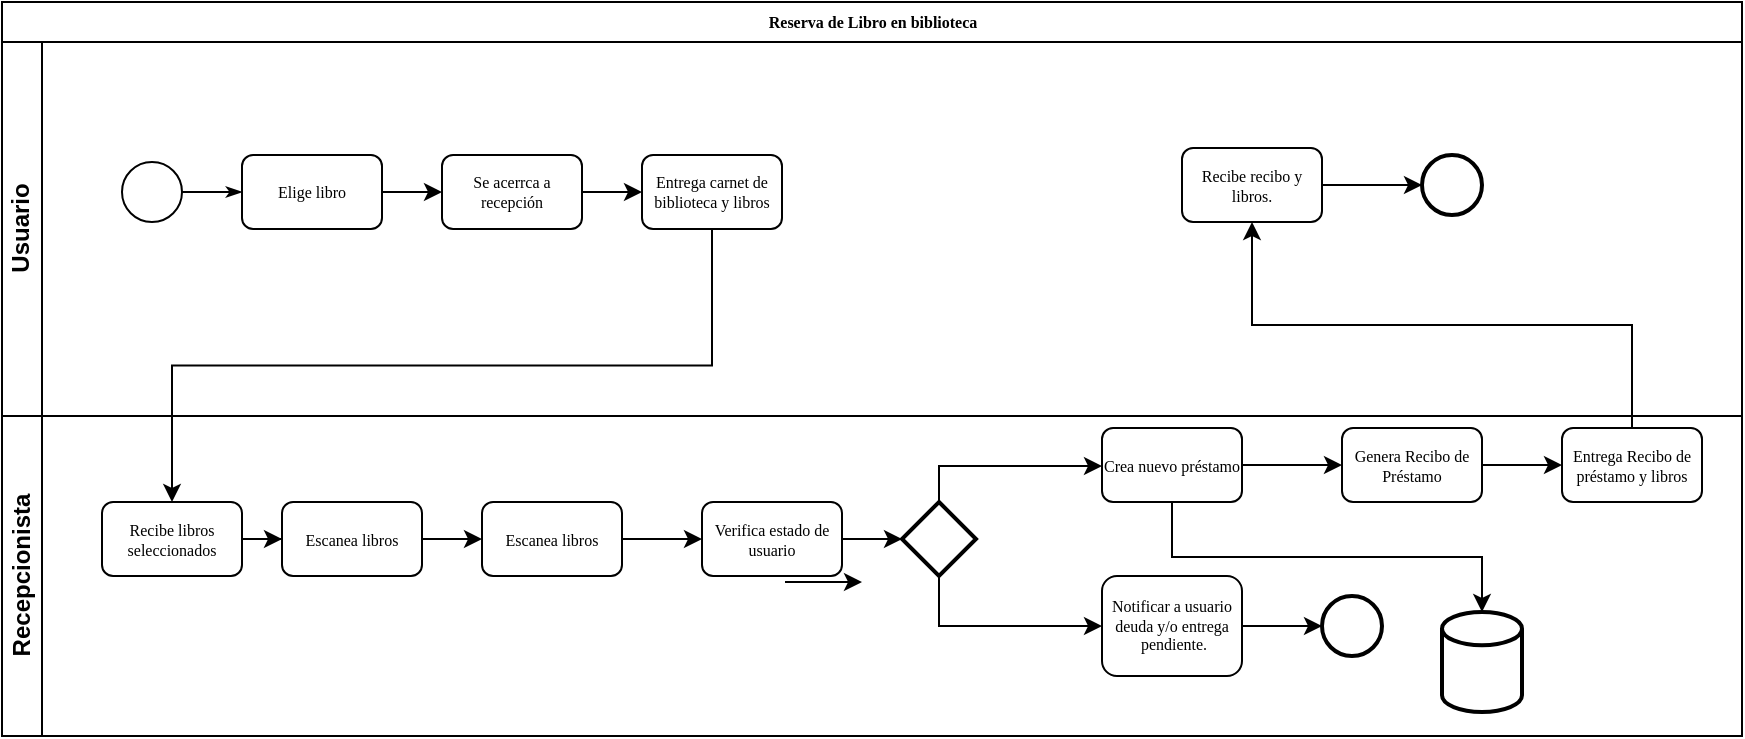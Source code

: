 <mxfile version="20.3.0" type="device" pages="3"><diagram name="PréstamoPresencial" id="c7488fd3-1785-93aa-aadb-54a6760d102a"><mxGraphModel dx="762" dy="552" grid="1" gridSize="10" guides="1" tooltips="1" connect="1" arrows="1" fold="1" page="1" pageScale="1" pageWidth="1100" pageHeight="850" background="none" math="0" shadow="0"><root><mxCell id="0"/><mxCell id="1" parent="0"/><mxCell id="2b4e8129b02d487f-1" value="Reserva de Libro en biblioteca" style="swimlane;html=1;childLayout=stackLayout;horizontal=1;startSize=20;horizontalStack=0;rounded=0;shadow=0;labelBackgroundColor=none;strokeWidth=1;fontFamily=Verdana;fontSize=8;align=center;" parent="1" vertex="1"><mxGeometry x="180" y="70" width="870" height="367" as="geometry"/></mxCell><mxCell id="2b4e8129b02d487f-2" value="Usuario" style="swimlane;html=1;startSize=20;horizontal=0;" parent="2b4e8129b02d487f-1" vertex="1"><mxGeometry y="20" width="870" height="187" as="geometry"/></mxCell><mxCell id="2b4e8129b02d487f-18" style="edgeStyle=orthogonalEdgeStyle;rounded=0;html=1;labelBackgroundColor=none;startArrow=none;startFill=0;startSize=5;endArrow=classicThin;endFill=1;endSize=5;jettySize=auto;orthogonalLoop=1;strokeWidth=1;fontFamily=Verdana;fontSize=8" parent="2b4e8129b02d487f-2" source="2b4e8129b02d487f-5" target="2b4e8129b02d487f-6" edge="1"><mxGeometry relative="1" as="geometry"/></mxCell><mxCell id="2b4e8129b02d487f-5" value="" style="ellipse;whiteSpace=wrap;html=1;rounded=0;shadow=0;labelBackgroundColor=none;strokeWidth=1;fontFamily=Verdana;fontSize=8;align=center;" parent="2b4e8129b02d487f-2" vertex="1"><mxGeometry x="60" y="60" width="30" height="30" as="geometry"/></mxCell><mxCell id="tuEhgWP3j8oIMz4GdnMi-23" value="" style="edgeStyle=orthogonalEdgeStyle;rounded=0;orthogonalLoop=1;jettySize=auto;html=1;" parent="2b4e8129b02d487f-2" source="2b4e8129b02d487f-6" target="tuEhgWP3j8oIMz4GdnMi-22" edge="1"><mxGeometry relative="1" as="geometry"/></mxCell><mxCell id="2b4e8129b02d487f-6" value="Elige libro" style="rounded=1;whiteSpace=wrap;html=1;shadow=0;labelBackgroundColor=none;strokeWidth=1;fontFamily=Verdana;fontSize=8;align=center;" parent="2b4e8129b02d487f-2" vertex="1"><mxGeometry x="120" y="56.5" width="70" height="37" as="geometry"/></mxCell><mxCell id="0QjFtLUee-WZBxoNL1eA-4" value="" style="edgeStyle=orthogonalEdgeStyle;rounded=0;orthogonalLoop=1;jettySize=auto;html=1;" parent="2b4e8129b02d487f-2" source="tuEhgWP3j8oIMz4GdnMi-22" target="0QjFtLUee-WZBxoNL1eA-3" edge="1"><mxGeometry relative="1" as="geometry"/></mxCell><mxCell id="tuEhgWP3j8oIMz4GdnMi-22" value="Se acerrca a recepción" style="rounded=1;whiteSpace=wrap;html=1;shadow=0;labelBackgroundColor=none;strokeWidth=1;fontFamily=Verdana;fontSize=8;align=center;" parent="2b4e8129b02d487f-2" vertex="1"><mxGeometry x="220" y="56.5" width="70" height="37" as="geometry"/></mxCell><mxCell id="0QjFtLUee-WZBxoNL1eA-3" value="Entrega carnet de biblioteca y libros" style="rounded=1;whiteSpace=wrap;html=1;shadow=0;labelBackgroundColor=none;strokeWidth=1;fontFamily=Verdana;fontSize=8;align=center;" parent="2b4e8129b02d487f-2" vertex="1"><mxGeometry x="320" y="56.5" width="70" height="37" as="geometry"/></mxCell><mxCell id="0QjFtLUee-WZBxoNL1eA-17" value="" style="edgeStyle=orthogonalEdgeStyle;rounded=0;orthogonalLoop=1;jettySize=auto;html=1;" parent="2b4e8129b02d487f-2" source="0QjFtLUee-WZBxoNL1eA-12" target="0QjFtLUee-WZBxoNL1eA-16" edge="1"><mxGeometry relative="1" as="geometry"/></mxCell><mxCell id="0QjFtLUee-WZBxoNL1eA-12" value="Recibe recibo y libros." style="rounded=1;whiteSpace=wrap;html=1;shadow=0;labelBackgroundColor=none;strokeWidth=1;fontFamily=Verdana;fontSize=8;align=center;" parent="2b4e8129b02d487f-2" vertex="1"><mxGeometry x="590" y="53" width="70" height="37" as="geometry"/></mxCell><mxCell id="0QjFtLUee-WZBxoNL1eA-16" value="" style="ellipse;whiteSpace=wrap;html=1;rounded=0;shadow=0;labelBackgroundColor=none;strokeWidth=2;fontFamily=Verdana;fontSize=8;align=center;" parent="2b4e8129b02d487f-2" vertex="1"><mxGeometry x="710" y="56.5" width="30" height="30" as="geometry"/></mxCell><mxCell id="tuEhgWP3j8oIMz4GdnMi-31" value="" style="edgeStyle=orthogonalEdgeStyle;rounded=0;orthogonalLoop=1;jettySize=auto;html=1;exitX=0.5;exitY=1;exitDx=0;exitDy=0;" parent="2b4e8129b02d487f-1" source="0QjFtLUee-WZBxoNL1eA-3" target="tuEhgWP3j8oIMz4GdnMi-30" edge="1"><mxGeometry relative="1" as="geometry"/></mxCell><mxCell id="2b4e8129b02d487f-3" value="Recepcionista" style="swimlane;html=1;startSize=20;horizontal=0;" parent="2b4e8129b02d487f-1" vertex="1"><mxGeometry y="207" width="870" height="160" as="geometry"/></mxCell><mxCell id="tuEhgWP3j8oIMz4GdnMi-35" value="" style="edgeStyle=orthogonalEdgeStyle;rounded=0;orthogonalLoop=1;jettySize=auto;html=1;" parent="2b4e8129b02d487f-3" source="tuEhgWP3j8oIMz4GdnMi-32" target="tuEhgWP3j8oIMz4GdnMi-34" edge="1"><mxGeometry relative="1" as="geometry"/></mxCell><mxCell id="tuEhgWP3j8oIMz4GdnMi-32" value="Escanea libros" style="rounded=1;whiteSpace=wrap;html=1;shadow=0;labelBackgroundColor=none;strokeWidth=1;fontFamily=Verdana;fontSize=8;align=center;" parent="2b4e8129b02d487f-3" vertex="1"><mxGeometry x="140" y="43" width="70" height="37" as="geometry"/></mxCell><mxCell id="tuEhgWP3j8oIMz4GdnMi-34" value="Escanea libros" style="rounded=1;whiteSpace=wrap;html=1;shadow=0;labelBackgroundColor=none;strokeWidth=1;fontFamily=Verdana;fontSize=8;align=center;" parent="2b4e8129b02d487f-3" vertex="1"><mxGeometry x="240" y="43" width="70" height="37" as="geometry"/></mxCell><mxCell id="0QjFtLUee-WZBxoNL1eA-2" style="edgeStyle=orthogonalEdgeStyle;rounded=0;orthogonalLoop=1;jettySize=auto;html=1;entryX=0.5;entryY=0;entryDx=0;entryDy=0;entryPerimeter=0;exitX=0.5;exitY=1;exitDx=0;exitDy=0;" parent="2b4e8129b02d487f-3" source="tuEhgWP3j8oIMz4GdnMi-36" target="0QjFtLUee-WZBxoNL1eA-1" edge="1"><mxGeometry relative="1" as="geometry"/></mxCell><mxCell id="0QjFtLUee-WZBxoNL1eA-9" value="" style="edgeStyle=orthogonalEdgeStyle;rounded=0;orthogonalLoop=1;jettySize=auto;html=1;" parent="2b4e8129b02d487f-3" source="tuEhgWP3j8oIMz4GdnMi-36" target="0QjFtLUee-WZBxoNL1eA-8" edge="1"><mxGeometry relative="1" as="geometry"/></mxCell><mxCell id="tuEhgWP3j8oIMz4GdnMi-36" value="Crea nuevo préstamo" style="rounded=1;whiteSpace=wrap;html=1;shadow=0;labelBackgroundColor=none;strokeWidth=1;fontFamily=Verdana;fontSize=8;align=center;" parent="2b4e8129b02d487f-3" vertex="1"><mxGeometry x="550" y="6" width="70" height="37" as="geometry"/></mxCell><mxCell id="0QjFtLUee-WZBxoNL1eA-1" value="" style="strokeWidth=2;html=1;shape=mxgraph.flowchart.database;whiteSpace=wrap;" parent="2b4e8129b02d487f-3" vertex="1"><mxGeometry x="720" y="98" width="40" height="50" as="geometry"/></mxCell><mxCell id="0QjFtLUee-WZBxoNL1eA-11" value="" style="edgeStyle=orthogonalEdgeStyle;rounded=0;orthogonalLoop=1;jettySize=auto;html=1;" parent="2b4e8129b02d487f-3" source="0QjFtLUee-WZBxoNL1eA-8" target="0QjFtLUee-WZBxoNL1eA-10" edge="1"><mxGeometry relative="1" as="geometry"/></mxCell><mxCell id="0QjFtLUee-WZBxoNL1eA-8" value="Genera Recibo de Préstamo" style="rounded=1;whiteSpace=wrap;html=1;shadow=0;labelBackgroundColor=none;strokeWidth=1;fontFamily=Verdana;fontSize=8;align=center;" parent="2b4e8129b02d487f-3" vertex="1"><mxGeometry x="670" y="6" width="70" height="37" as="geometry"/></mxCell><mxCell id="0QjFtLUee-WZBxoNL1eA-10" value="Entrega Recibo de préstamo y libros" style="rounded=1;whiteSpace=wrap;html=1;shadow=0;labelBackgroundColor=none;strokeWidth=1;fontFamily=Verdana;fontSize=8;align=center;" parent="2b4e8129b02d487f-3" vertex="1"><mxGeometry x="780" y="6" width="70" height="37" as="geometry"/></mxCell><mxCell id="0QjFtLUee-WZBxoNL1eA-18" value="Verifica estado de usuario" style="rounded=1;whiteSpace=wrap;html=1;shadow=0;labelBackgroundColor=none;strokeWidth=1;fontFamily=Verdana;fontSize=8;align=center;" parent="2b4e8129b02d487f-3" vertex="1"><mxGeometry x="350" y="43" width="70" height="37" as="geometry"/></mxCell><mxCell id="0QjFtLUee-WZBxoNL1eA-19" value="" style="edgeStyle=orthogonalEdgeStyle;rounded=0;orthogonalLoop=1;jettySize=auto;html=1;" parent="2b4e8129b02d487f-3" source="tuEhgWP3j8oIMz4GdnMi-34" target="0QjFtLUee-WZBxoNL1eA-18" edge="1"><mxGeometry relative="1" as="geometry"/></mxCell><mxCell id="tuEhgWP3j8oIMz4GdnMi-30" value="Recibe libros seleccionados" style="rounded=1;whiteSpace=wrap;html=1;shadow=0;labelBackgroundColor=none;strokeWidth=1;fontFamily=Verdana;fontSize=8;align=center;" parent="2b4e8129b02d487f-3" vertex="1"><mxGeometry x="50" y="43" width="70" height="37" as="geometry"/></mxCell><mxCell id="tuEhgWP3j8oIMz4GdnMi-33" value="" style="edgeStyle=orthogonalEdgeStyle;rounded=0;orthogonalLoop=1;jettySize=auto;html=1;" parent="2b4e8129b02d487f-3" source="tuEhgWP3j8oIMz4GdnMi-30" target="tuEhgWP3j8oIMz4GdnMi-32" edge="1"><mxGeometry relative="1" as="geometry"/></mxCell><mxCell id="0QjFtLUee-WZBxoNL1eA-25" style="edgeStyle=orthogonalEdgeStyle;rounded=0;orthogonalLoop=1;jettySize=auto;html=1;exitX=0.5;exitY=0;exitDx=0;exitDy=0;exitPerimeter=0;" parent="2b4e8129b02d487f-3" source="0QjFtLUee-WZBxoNL1eA-24" target="tuEhgWP3j8oIMz4GdnMi-36" edge="1"><mxGeometry relative="1" as="geometry"><Array as="points"><mxPoint x="468" y="25"/></Array></mxGeometry></mxCell><mxCell id="0QjFtLUee-WZBxoNL1eA-35" style="edgeStyle=orthogonalEdgeStyle;rounded=0;orthogonalLoop=1;jettySize=auto;html=1;exitX=0.5;exitY=1;exitDx=0;exitDy=0;exitPerimeter=0;" parent="2b4e8129b02d487f-3" source="0QjFtLUee-WZBxoNL1eA-24" target="0QjFtLUee-WZBxoNL1eA-32" edge="1"><mxGeometry relative="1" as="geometry"/></mxCell><mxCell id="0QjFtLUee-WZBxoNL1eA-24" value="" style="strokeWidth=2;html=1;shape=mxgraph.flowchart.decision;whiteSpace=wrap;" parent="2b4e8129b02d487f-3" vertex="1"><mxGeometry x="450" y="43" width="37" height="37" as="geometry"/></mxCell><mxCell id="0QjFtLUee-WZBxoNL1eA-23" value="" style="edgeStyle=orthogonalEdgeStyle;rounded=0;orthogonalLoop=1;jettySize=auto;html=1;" parent="2b4e8129b02d487f-3" source="0QjFtLUee-WZBxoNL1eA-18" target="0QjFtLUee-WZBxoNL1eA-24" edge="1"><mxGeometry relative="1" as="geometry"><mxPoint x="550.034" y="-111.966" as="targetPoint"/></mxGeometry></mxCell><mxCell id="0QjFtLUee-WZBxoNL1eA-31" value="" style="edgeStyle=orthogonalEdgeStyle;rounded=0;orthogonalLoop=1;jettySize=auto;html=1;" parent="2b4e8129b02d487f-3" edge="1"><mxGeometry relative="1" as="geometry"><mxPoint x="391.5" y="82.983" as="sourcePoint"/><mxPoint x="430" y="83.0" as="targetPoint"/></mxGeometry></mxCell><mxCell id="0QjFtLUee-WZBxoNL1eA-36" value="" style="edgeStyle=orthogonalEdgeStyle;rounded=0;orthogonalLoop=1;jettySize=auto;html=1;" parent="2b4e8129b02d487f-3" source="0QjFtLUee-WZBxoNL1eA-32" target="0QjFtLUee-WZBxoNL1eA-37" edge="1"><mxGeometry relative="1" as="geometry"/></mxCell><mxCell id="0QjFtLUee-WZBxoNL1eA-32" value="Notificar a usuario deuda y/o entrega&lt;br&gt;&amp;nbsp;pendiente." style="rounded=1;whiteSpace=wrap;html=1;shadow=0;labelBackgroundColor=none;strokeWidth=1;fontFamily=Verdana;fontSize=8;align=center;" parent="2b4e8129b02d487f-3" vertex="1"><mxGeometry x="550" y="80" width="70" height="50" as="geometry"/></mxCell><mxCell id="0QjFtLUee-WZBxoNL1eA-37" value="" style="ellipse;whiteSpace=wrap;html=1;rounded=0;shadow=0;labelBackgroundColor=none;strokeWidth=2;fontFamily=Verdana;fontSize=8;align=center;" parent="2b4e8129b02d487f-3" vertex="1"><mxGeometry x="660" y="90" width="30" height="30" as="geometry"/></mxCell><mxCell id="0QjFtLUee-WZBxoNL1eA-26" style="edgeStyle=orthogonalEdgeStyle;rounded=0;orthogonalLoop=1;jettySize=auto;html=1;entryX=0.5;entryY=1;entryDx=0;entryDy=0;exitX=0.5;exitY=0;exitDx=0;exitDy=0;" parent="2b4e8129b02d487f-1" source="0QjFtLUee-WZBxoNL1eA-10" target="0QjFtLUee-WZBxoNL1eA-12" edge="1"><mxGeometry relative="1" as="geometry"/></mxCell></root></mxGraphModel></diagram><diagram id="_DvIAMTVDXx8WHplnd54" name="PréstamoOnline"><mxGraphModel dx="762" dy="540" grid="1" gridSize="10" guides="1" tooltips="1" connect="1" arrows="1" fold="1" page="1" pageScale="1" pageWidth="850" pageHeight="1100" math="0" shadow="0"><root><mxCell id="0"/><mxCell id="1" parent="0"/><mxCell id="wglm8E6iiioQyGWXBddA-1" value="Reserva de Libro online" style="swimlane;html=1;childLayout=stackLayout;horizontal=1;startSize=20;horizontalStack=0;rounded=0;shadow=0;labelBackgroundColor=none;strokeWidth=1;fontFamily=Verdana;fontSize=8;align=center;" parent="1" vertex="1"><mxGeometry x="120" y="310" width="680" height="320" as="geometry"/></mxCell><mxCell id="wglm8E6iiioQyGWXBddA-2" value="Usuario" style="swimlane;html=1;startSize=20;horizontal=0;" parent="wglm8E6iiioQyGWXBddA-1" vertex="1"><mxGeometry y="20" width="680" height="150" as="geometry"/></mxCell><mxCell id="wglm8E6iiioQyGWXBddA-3" style="edgeStyle=orthogonalEdgeStyle;rounded=0;html=1;labelBackgroundColor=none;startArrow=none;startFill=0;startSize=5;endArrow=classicThin;endFill=1;endSize=5;jettySize=auto;orthogonalLoop=1;strokeWidth=1;fontFamily=Verdana;fontSize=8" parent="wglm8E6iiioQyGWXBddA-2" source="wglm8E6iiioQyGWXBddA-4" target="wglm8E6iiioQyGWXBddA-5" edge="1"><mxGeometry relative="1" as="geometry"/></mxCell><mxCell id="wglm8E6iiioQyGWXBddA-4" value="" style="ellipse;whiteSpace=wrap;html=1;rounded=0;shadow=0;labelBackgroundColor=none;strokeWidth=1;fontFamily=Verdana;fontSize=8;align=center;" parent="wglm8E6iiioQyGWXBddA-2" vertex="1"><mxGeometry x="60" y="60" width="30" height="30" as="geometry"/></mxCell><mxCell id="wglm8E6iiioQyGWXBddA-5" value="Busca libros en stock" style="rounded=1;whiteSpace=wrap;html=1;shadow=0;labelBackgroundColor=none;strokeWidth=1;fontFamily=Verdana;fontSize=8;align=center;" parent="wglm8E6iiioQyGWXBddA-2" vertex="1"><mxGeometry x="120" y="56.5" width="70" height="37" as="geometry"/></mxCell><mxCell id="wglm8E6iiioQyGWXBddA-6" style="edgeStyle=orthogonalEdgeStyle;rounded=0;html=1;labelBackgroundColor=none;startArrow=none;startFill=0;startSize=5;endArrow=classicThin;endFill=1;endSize=5;jettySize=auto;orthogonalLoop=1;strokeWidth=1;fontFamily=Verdana;fontSize=8" parent="wglm8E6iiioQyGWXBddA-2" source="wglm8E6iiioQyGWXBddA-7" target="wglm8E6iiioQyGWXBddA-8" edge="1"><mxGeometry relative="1" as="geometry"/></mxCell><mxCell id="wglm8E6iiioQyGWXBddA-7" value="Añade libro a carro de&amp;nbsp;" style="rounded=1;whiteSpace=wrap;html=1;shadow=0;labelBackgroundColor=none;strokeWidth=1;fontFamily=Verdana;fontSize=8;align=center;" parent="wglm8E6iiioQyGWXBddA-2" vertex="1"><mxGeometry x="230" y="56.5" width="70" height="37" as="geometry"/></mxCell><mxCell id="wglm8E6iiioQyGWXBddA-8" value="" style="ellipse;whiteSpace=wrap;html=1;rounded=0;shadow=0;labelBackgroundColor=none;strokeWidth=2;fontFamily=Verdana;fontSize=8;align=center;" parent="wglm8E6iiioQyGWXBddA-2" vertex="1"><mxGeometry x="330" y="60" width="30" height="30" as="geometry"/></mxCell><mxCell id="wglm8E6iiioQyGWXBddA-9" style="edgeStyle=orthogonalEdgeStyle;rounded=0;html=1;entryX=0;entryY=0.5;labelBackgroundColor=none;startArrow=none;startFill=0;startSize=5;endArrow=classicThin;endFill=1;endSize=5;jettySize=auto;orthogonalLoop=1;strokeWidth=1;fontFamily=Verdana;fontSize=8" parent="wglm8E6iiioQyGWXBddA-2" source="wglm8E6iiioQyGWXBddA-10" target="wglm8E6iiioQyGWXBddA-12" edge="1"><mxGeometry relative="1" as="geometry"/></mxCell><mxCell id="wglm8E6iiioQyGWXBddA-10" value="" style="rounded=1;whiteSpace=wrap;html=1;shadow=0;labelBackgroundColor=none;strokeWidth=1;fontFamily=Verdana;fontSize=8;align=center;" parent="wglm8E6iiioQyGWXBddA-2" vertex="1"><mxGeometry x="420" y="56.5" width="70" height="37" as="geometry"/></mxCell><mxCell id="wglm8E6iiioQyGWXBddA-11" style="edgeStyle=orthogonalEdgeStyle;rounded=0;html=1;labelBackgroundColor=none;startArrow=none;startFill=0;startSize=5;endArrow=classicThin;endFill=1;endSize=5;jettySize=auto;orthogonalLoop=1;strokeWidth=1;fontFamily=Verdana;fontSize=8" parent="wglm8E6iiioQyGWXBddA-2" source="wglm8E6iiioQyGWXBddA-12" target="wglm8E6iiioQyGWXBddA-13" edge="1"><mxGeometry relative="1" as="geometry"/></mxCell><mxCell id="wglm8E6iiioQyGWXBddA-12" value="" style="shape=mxgraph.bpmn.shape;html=1;verticalLabelPosition=bottom;labelBackgroundColor=#ffffff;verticalAlign=top;perimeter=rhombusPerimeter;background=gateway;outline=none;symbol=parallelGw;rounded=1;shadow=0;strokeWidth=1;fontFamily=Verdana;fontSize=8;align=center;" parent="wglm8E6iiioQyGWXBddA-2" vertex="1"><mxGeometry x="550" y="60" width="30" height="30" as="geometry"/></mxCell><mxCell id="wglm8E6iiioQyGWXBddA-13" value="" style="ellipse;whiteSpace=wrap;html=1;rounded=0;shadow=0;labelBackgroundColor=none;strokeWidth=2;fontFamily=Verdana;fontSize=8;align=center;" parent="wglm8E6iiioQyGWXBddA-2" vertex="1"><mxGeometry x="610" y="60" width="30" height="30" as="geometry"/></mxCell><mxCell id="wglm8E6iiioQyGWXBddA-18" style="edgeStyle=orthogonalEdgeStyle;rounded=0;html=1;labelBackgroundColor=none;startArrow=none;startFill=0;startSize=5;endArrow=classicThin;endFill=1;endSize=5;jettySize=auto;orthogonalLoop=1;strokeWidth=1;fontFamily=Verdana;fontSize=8" parent="wglm8E6iiioQyGWXBddA-2" source="wglm8E6iiioQyGWXBddA-5" target="wglm8E6iiioQyGWXBddA-7" edge="1"><mxGeometry relative="1" as="geometry"><mxPoint x="135" y="183" as="targetPoint"/></mxGeometry></mxCell><mxCell id="wglm8E6iiioQyGWXBddA-14" value="Recepcionista" style="swimlane;html=1;startSize=20;horizontal=0;" parent="wglm8E6iiioQyGWXBddA-1" vertex="1"><mxGeometry y="170" width="680" height="150" as="geometry"/></mxCell><mxCell id="wglm8E6iiioQyGWXBddA-20" style="edgeStyle=orthogonalEdgeStyle;rounded=0;html=1;entryX=0.5;entryY=1;labelBackgroundColor=none;startArrow=none;startFill=0;startSize=5;endArrow=classicThin;endFill=1;endSize=5;jettySize=auto;orthogonalLoop=1;strokeWidth=1;fontFamily=Verdana;fontSize=8" parent="wglm8E6iiioQyGWXBddA-1" target="wglm8E6iiioQyGWXBddA-12" edge="1"><mxGeometry relative="1" as="geometry"><mxPoint x="340" y="320" as="sourcePoint"/></mxGeometry></mxCell><mxCell id="wglm8E6iiioQyGWXBddA-21" style="edgeStyle=orthogonalEdgeStyle;rounded=0;html=1;labelBackgroundColor=none;startArrow=none;startFill=0;startSize=5;endArrow=classicThin;endFill=1;endSize=5;jettySize=auto;orthogonalLoop=1;strokeWidth=1;fontFamily=Verdana;fontSize=8" parent="wglm8E6iiioQyGWXBddA-1" target="wglm8E6iiioQyGWXBddA-10" edge="1"><mxGeometry relative="1" as="geometry"><mxPoint x="340" y="320" as="sourcePoint"/></mxGeometry></mxCell></root></mxGraphModel></diagram><diagram id="CJhriekJiwpqN1TOtCFs" name="BDatos"><mxGraphModel dx="1931" dy="552" grid="1" gridSize="10" guides="1" tooltips="1" connect="1" arrows="1" fold="1" page="1" pageScale="1" pageWidth="1169" pageHeight="827" math="0" shadow="0"><root><mxCell id="0"/><mxCell id="1" parent="0"/><mxCell id="fGk_MxycI71xDwvgEDj2-1" value="USUARIO " style="shape=table;startSize=30;container=1;collapsible=1;childLayout=tableLayout;fixedRows=1;rowLines=0;fontStyle=1;align=center;resizeLast=1;" parent="1" vertex="1"><mxGeometry x="54" y="90" width="380" height="340" as="geometry"/></mxCell><mxCell id="fGk_MxycI71xDwvgEDj2-2" value="" style="shape=tableRow;horizontal=0;startSize=0;swimlaneHead=0;swimlaneBody=0;fillColor=none;collapsible=0;dropTarget=0;points=[[0,0.5],[1,0.5]];portConstraint=eastwest;top=0;left=0;right=0;bottom=1;" parent="fGk_MxycI71xDwvgEDj2-1" vertex="1"><mxGeometry y="30" width="380" height="30" as="geometry"/></mxCell><mxCell id="fGk_MxycI71xDwvgEDj2-3" value="PK" style="shape=partialRectangle;connectable=0;fillColor=none;top=0;left=0;bottom=0;right=0;fontStyle=1;overflow=hidden;" parent="fGk_MxycI71xDwvgEDj2-2" vertex="1"><mxGeometry width="30" height="30" as="geometry"><mxRectangle width="30" height="30" as="alternateBounds"/></mxGeometry></mxCell><mxCell id="rIdIPFGQS5ByidJ7TMWY-10" value="varchar(15)" style="shape=partialRectangle;connectable=0;fillColor=none;top=0;left=0;bottom=0;right=0;fontStyle=1;overflow=hidden;" parent="fGk_MxycI71xDwvgEDj2-2" vertex="1"><mxGeometry x="30" width="70" height="30" as="geometry"><mxRectangle width="70" height="30" as="alternateBounds"/></mxGeometry></mxCell><mxCell id="fGk_MxycI71xDwvgEDj2-4" value="cod_usu" style="shape=partialRectangle;connectable=0;fillColor=none;top=0;left=0;bottom=0;right=0;align=left;spacingLeft=6;fontStyle=5;overflow=hidden;" parent="fGk_MxycI71xDwvgEDj2-2" vertex="1"><mxGeometry x="100" width="100" height="30" as="geometry"><mxRectangle width="100" height="30" as="alternateBounds"/></mxGeometry></mxCell><mxCell id="rIdIPFGQS5ByidJ7TMWY-63" value="not_null" style="shape=partialRectangle;connectable=0;fillColor=none;top=0;left=0;bottom=0;right=0;align=left;spacingLeft=6;fontStyle=5;overflow=hidden;" parent="fGk_MxycI71xDwvgEDj2-2" vertex="1"><mxGeometry x="200" width="180" height="30" as="geometry"><mxRectangle width="180" height="30" as="alternateBounds"/></mxGeometry></mxCell><mxCell id="fGk_MxycI71xDwvgEDj2-5" value="" style="shape=tableRow;horizontal=0;startSize=0;swimlaneHead=0;swimlaneBody=0;fillColor=none;collapsible=0;dropTarget=0;points=[[0,0.5],[1,0.5]];portConstraint=eastwest;top=0;left=0;right=0;bottom=0;" parent="fGk_MxycI71xDwvgEDj2-1" vertex="1"><mxGeometry y="60" width="380" height="30" as="geometry"/></mxCell><mxCell id="fGk_MxycI71xDwvgEDj2-6" value="" style="shape=partialRectangle;connectable=0;fillColor=none;top=0;left=0;bottom=0;right=0;editable=1;overflow=hidden;" parent="fGk_MxycI71xDwvgEDj2-5" vertex="1"><mxGeometry width="30" height="30" as="geometry"><mxRectangle width="30" height="30" as="alternateBounds"/></mxGeometry></mxCell><mxCell id="rIdIPFGQS5ByidJ7TMWY-11" value="varchar(50)" style="shape=partialRectangle;connectable=0;fillColor=none;top=0;left=0;bottom=0;right=0;editable=1;overflow=hidden;" parent="fGk_MxycI71xDwvgEDj2-5" vertex="1"><mxGeometry x="30" width="70" height="30" as="geometry"><mxRectangle width="70" height="30" as="alternateBounds"/></mxGeometry></mxCell><mxCell id="fGk_MxycI71xDwvgEDj2-7" value="nom_usu" style="shape=partialRectangle;connectable=0;fillColor=none;top=0;left=0;bottom=0;right=0;align=left;spacingLeft=6;overflow=hidden;" parent="fGk_MxycI71xDwvgEDj2-5" vertex="1"><mxGeometry x="100" width="100" height="30" as="geometry"><mxRectangle width="100" height="30" as="alternateBounds"/></mxGeometry></mxCell><mxCell id="rIdIPFGQS5ByidJ7TMWY-64" value="not null" style="shape=partialRectangle;connectable=0;fillColor=none;top=0;left=0;bottom=0;right=0;align=left;spacingLeft=6;overflow=hidden;" parent="fGk_MxycI71xDwvgEDj2-5" vertex="1"><mxGeometry x="200" width="180" height="30" as="geometry"><mxRectangle width="180" height="30" as="alternateBounds"/></mxGeometry></mxCell><mxCell id="fGk_MxycI71xDwvgEDj2-8" value="" style="shape=tableRow;horizontal=0;startSize=0;swimlaneHead=0;swimlaneBody=0;fillColor=none;collapsible=0;dropTarget=0;points=[[0,0.5],[1,0.5]];portConstraint=eastwest;top=0;left=0;right=0;bottom=0;" parent="fGk_MxycI71xDwvgEDj2-1" vertex="1"><mxGeometry y="90" width="380" height="30" as="geometry"/></mxCell><mxCell id="fGk_MxycI71xDwvgEDj2-9" value="" style="shape=partialRectangle;connectable=0;fillColor=none;top=0;left=0;bottom=0;right=0;editable=1;overflow=hidden;" parent="fGk_MxycI71xDwvgEDj2-8" vertex="1"><mxGeometry width="30" height="30" as="geometry"><mxRectangle width="30" height="30" as="alternateBounds"/></mxGeometry></mxCell><mxCell id="rIdIPFGQS5ByidJ7TMWY-12" value="varchar(25)" style="shape=partialRectangle;connectable=0;fillColor=none;top=0;left=0;bottom=0;right=0;editable=1;overflow=hidden;" parent="fGk_MxycI71xDwvgEDj2-8" vertex="1"><mxGeometry x="30" width="70" height="30" as="geometry"><mxRectangle width="70" height="30" as="alternateBounds"/></mxGeometry></mxCell><mxCell id="fGk_MxycI71xDwvgEDj2-10" value="ape_pat_usu" style="shape=partialRectangle;connectable=0;fillColor=none;top=0;left=0;bottom=0;right=0;align=left;spacingLeft=6;overflow=hidden;" parent="fGk_MxycI71xDwvgEDj2-8" vertex="1"><mxGeometry x="100" width="100" height="30" as="geometry"><mxRectangle width="100" height="30" as="alternateBounds"/></mxGeometry></mxCell><mxCell id="rIdIPFGQS5ByidJ7TMWY-65" value="not null" style="shape=partialRectangle;connectable=0;fillColor=none;top=0;left=0;bottom=0;right=0;align=left;spacingLeft=6;overflow=hidden;" parent="fGk_MxycI71xDwvgEDj2-8" vertex="1"><mxGeometry x="200" width="180" height="30" as="geometry"><mxRectangle width="180" height="30" as="alternateBounds"/></mxGeometry></mxCell><mxCell id="rIdIPFGQS5ByidJ7TMWY-110" style="shape=tableRow;horizontal=0;startSize=0;swimlaneHead=0;swimlaneBody=0;fillColor=none;collapsible=0;dropTarget=0;points=[[0,0.5],[1,0.5]];portConstraint=eastwest;top=0;left=0;right=0;bottom=0;" parent="fGk_MxycI71xDwvgEDj2-1" vertex="1"><mxGeometry y="120" width="380" height="30" as="geometry"/></mxCell><mxCell id="rIdIPFGQS5ByidJ7TMWY-111" style="shape=partialRectangle;connectable=0;fillColor=none;top=0;left=0;bottom=0;right=0;editable=1;overflow=hidden;" parent="rIdIPFGQS5ByidJ7TMWY-110" vertex="1"><mxGeometry width="30" height="30" as="geometry"><mxRectangle width="30" height="30" as="alternateBounds"/></mxGeometry></mxCell><mxCell id="rIdIPFGQS5ByidJ7TMWY-112" value="varchar(25)" style="shape=partialRectangle;connectable=0;fillColor=none;top=0;left=0;bottom=0;right=0;editable=1;overflow=hidden;" parent="rIdIPFGQS5ByidJ7TMWY-110" vertex="1"><mxGeometry x="30" width="70" height="30" as="geometry"><mxRectangle width="70" height="30" as="alternateBounds"/></mxGeometry></mxCell><mxCell id="rIdIPFGQS5ByidJ7TMWY-113" value="ape_mat_usu" style="shape=partialRectangle;connectable=0;fillColor=none;top=0;left=0;bottom=0;right=0;align=left;spacingLeft=6;overflow=hidden;" parent="rIdIPFGQS5ByidJ7TMWY-110" vertex="1"><mxGeometry x="100" width="100" height="30" as="geometry"><mxRectangle width="100" height="30" as="alternateBounds"/></mxGeometry></mxCell><mxCell id="rIdIPFGQS5ByidJ7TMWY-114" value="not null" style="shape=partialRectangle;connectable=0;fillColor=none;top=0;left=0;bottom=0;right=0;align=left;spacingLeft=6;overflow=hidden;" parent="rIdIPFGQS5ByidJ7TMWY-110" vertex="1"><mxGeometry x="200" width="180" height="30" as="geometry"><mxRectangle width="180" height="30" as="alternateBounds"/></mxGeometry></mxCell><mxCell id="fGk_MxycI71xDwvgEDj2-14" style="shape=tableRow;horizontal=0;startSize=0;swimlaneHead=0;swimlaneBody=0;fillColor=none;collapsible=0;dropTarget=0;points=[[0,0.5],[1,0.5]];portConstraint=eastwest;top=0;left=0;right=0;bottom=0;" parent="fGk_MxycI71xDwvgEDj2-1" vertex="1"><mxGeometry y="150" width="380" height="40" as="geometry"/></mxCell><mxCell id="fGk_MxycI71xDwvgEDj2-15" style="shape=partialRectangle;connectable=0;fillColor=none;top=0;left=0;bottom=0;right=0;editable=1;overflow=hidden;" parent="fGk_MxycI71xDwvgEDj2-14" vertex="1"><mxGeometry width="30" height="40" as="geometry"><mxRectangle width="30" height="40" as="alternateBounds"/></mxGeometry></mxCell><mxCell id="rIdIPFGQS5ByidJ7TMWY-14" value="varchar(10)" style="shape=partialRectangle;connectable=0;fillColor=none;top=0;left=0;bottom=0;right=0;editable=1;overflow=hidden;" parent="fGk_MxycI71xDwvgEDj2-14" vertex="1"><mxGeometry x="30" width="70" height="40" as="geometry"><mxRectangle width="70" height="40" as="alternateBounds"/></mxGeometry></mxCell><mxCell id="fGk_MxycI71xDwvgEDj2-16" value="tipo_usu" style="shape=partialRectangle;connectable=0;fillColor=none;top=0;left=0;bottom=0;right=0;align=left;spacingLeft=6;overflow=hidden;" parent="fGk_MxycI71xDwvgEDj2-14" vertex="1"><mxGeometry x="100" width="100" height="40" as="geometry"><mxRectangle width="100" height="40" as="alternateBounds"/></mxGeometry></mxCell><mxCell id="rIdIPFGQS5ByidJ7TMWY-67" value="not null check(tipo_usu in&#10;(&quot;trabajador&quot;,&quot;admin&quot;, &quot;cliente&quot;)) " style="shape=partialRectangle;connectable=0;fillColor=none;top=0;left=0;bottom=0;right=0;align=left;spacingLeft=6;overflow=hidden;" parent="fGk_MxycI71xDwvgEDj2-14" vertex="1"><mxGeometry x="200" width="180" height="40" as="geometry"><mxRectangle width="180" height="40" as="alternateBounds"/></mxGeometry></mxCell><mxCell id="fGk_MxycI71xDwvgEDj2-23" style="shape=tableRow;horizontal=0;startSize=0;swimlaneHead=0;swimlaneBody=0;fillColor=none;collapsible=0;dropTarget=0;points=[[0,0.5],[1,0.5]];portConstraint=eastwest;top=0;left=0;right=0;bottom=0;" parent="fGk_MxycI71xDwvgEDj2-1" vertex="1"><mxGeometry y="190" width="380" height="30" as="geometry"/></mxCell><mxCell id="fGk_MxycI71xDwvgEDj2-24" style="shape=partialRectangle;connectable=0;fillColor=none;top=0;left=0;bottom=0;right=0;editable=1;overflow=hidden;" parent="fGk_MxycI71xDwvgEDj2-23" vertex="1"><mxGeometry width="30" height="30" as="geometry"><mxRectangle width="30" height="30" as="alternateBounds"/></mxGeometry></mxCell><mxCell id="rIdIPFGQS5ByidJ7TMWY-15" value="varchar(15)" style="shape=partialRectangle;connectable=0;fillColor=none;top=0;left=0;bottom=0;right=0;editable=1;overflow=hidden;" parent="fGk_MxycI71xDwvgEDj2-23" vertex="1"><mxGeometry x="30" width="70" height="30" as="geometry"><mxRectangle width="70" height="30" as="alternateBounds"/></mxGeometry></mxCell><mxCell id="fGk_MxycI71xDwvgEDj2-25" value="num_doc_usu" style="shape=partialRectangle;connectable=0;fillColor=none;top=0;left=0;bottom=0;right=0;align=left;spacingLeft=6;overflow=hidden;" parent="fGk_MxycI71xDwvgEDj2-23" vertex="1"><mxGeometry x="100" width="100" height="30" as="geometry"><mxRectangle width="100" height="30" as="alternateBounds"/></mxGeometry></mxCell><mxCell id="rIdIPFGQS5ByidJ7TMWY-68" value="not null" style="shape=partialRectangle;connectable=0;fillColor=none;top=0;left=0;bottom=0;right=0;align=left;spacingLeft=6;overflow=hidden;" parent="fGk_MxycI71xDwvgEDj2-23" vertex="1"><mxGeometry x="200" width="180" height="30" as="geometry"><mxRectangle width="180" height="30" as="alternateBounds"/></mxGeometry></mxCell><mxCell id="fGk_MxycI71xDwvgEDj2-45" style="shape=tableRow;horizontal=0;startSize=0;swimlaneHead=0;swimlaneBody=0;fillColor=none;collapsible=0;dropTarget=0;points=[[0,0.5],[1,0.5]];portConstraint=eastwest;top=0;left=0;right=0;bottom=0;" parent="fGk_MxycI71xDwvgEDj2-1" vertex="1"><mxGeometry y="220" width="380" height="30" as="geometry"/></mxCell><mxCell id="fGk_MxycI71xDwvgEDj2-46" style="shape=partialRectangle;connectable=0;fillColor=none;top=0;left=0;bottom=0;right=0;editable=1;overflow=hidden;" parent="fGk_MxycI71xDwvgEDj2-45" vertex="1"><mxGeometry width="30" height="30" as="geometry"><mxRectangle width="30" height="30" as="alternateBounds"/></mxGeometry></mxCell><mxCell id="rIdIPFGQS5ByidJ7TMWY-16" value="varchar(100)" style="shape=partialRectangle;connectable=0;fillColor=none;top=0;left=0;bottom=0;right=0;editable=1;overflow=hidden;" parent="fGk_MxycI71xDwvgEDj2-45" vertex="1"><mxGeometry x="30" width="70" height="30" as="geometry"><mxRectangle width="70" height="30" as="alternateBounds"/></mxGeometry></mxCell><mxCell id="fGk_MxycI71xDwvgEDj2-47" value="img_usu" style="shape=partialRectangle;connectable=0;fillColor=none;top=0;left=0;bottom=0;right=0;align=left;spacingLeft=6;overflow=hidden;" parent="fGk_MxycI71xDwvgEDj2-45" vertex="1"><mxGeometry x="100" width="100" height="30" as="geometry"><mxRectangle width="100" height="30" as="alternateBounds"/></mxGeometry></mxCell><mxCell id="rIdIPFGQS5ByidJ7TMWY-69" value="null" style="shape=partialRectangle;connectable=0;fillColor=none;top=0;left=0;bottom=0;right=0;align=left;spacingLeft=6;overflow=hidden;" parent="fGk_MxycI71xDwvgEDj2-45" vertex="1"><mxGeometry x="200" width="180" height="30" as="geometry"><mxRectangle width="180" height="30" as="alternateBounds"/></mxGeometry></mxCell><mxCell id="fGk_MxycI71xDwvgEDj2-26" style="shape=tableRow;horizontal=0;startSize=0;swimlaneHead=0;swimlaneBody=0;fillColor=none;collapsible=0;dropTarget=0;points=[[0,0.5],[1,0.5]];portConstraint=eastwest;top=0;left=0;right=0;bottom=0;" parent="fGk_MxycI71xDwvgEDj2-1" vertex="1"><mxGeometry y="250" width="380" height="30" as="geometry"/></mxCell><mxCell id="fGk_MxycI71xDwvgEDj2-27" style="shape=partialRectangle;connectable=0;fillColor=none;top=0;left=0;bottom=0;right=0;editable=1;overflow=hidden;" parent="fGk_MxycI71xDwvgEDj2-26" vertex="1"><mxGeometry width="30" height="30" as="geometry"><mxRectangle width="30" height="30" as="alternateBounds"/></mxGeometry></mxCell><mxCell id="rIdIPFGQS5ByidJ7TMWY-17" value="date" style="shape=partialRectangle;connectable=0;fillColor=none;top=0;left=0;bottom=0;right=0;editable=1;overflow=hidden;" parent="fGk_MxycI71xDwvgEDj2-26" vertex="1"><mxGeometry x="30" width="70" height="30" as="geometry"><mxRectangle width="70" height="30" as="alternateBounds"/></mxGeometry></mxCell><mxCell id="fGk_MxycI71xDwvgEDj2-28" value="fec_nac_usu" style="shape=partialRectangle;connectable=0;fillColor=none;top=0;left=0;bottom=0;right=0;align=left;spacingLeft=6;overflow=hidden;" parent="fGk_MxycI71xDwvgEDj2-26" vertex="1"><mxGeometry x="100" width="100" height="30" as="geometry"><mxRectangle width="100" height="30" as="alternateBounds"/></mxGeometry></mxCell><mxCell id="rIdIPFGQS5ByidJ7TMWY-70" value="not null" style="shape=partialRectangle;connectable=0;fillColor=none;top=0;left=0;bottom=0;right=0;align=left;spacingLeft=6;overflow=hidden;" parent="fGk_MxycI71xDwvgEDj2-26" vertex="1"><mxGeometry x="200" width="180" height="30" as="geometry"><mxRectangle width="180" height="30" as="alternateBounds"/></mxGeometry></mxCell><mxCell id="fGk_MxycI71xDwvgEDj2-42" style="shape=tableRow;horizontal=0;startSize=0;swimlaneHead=0;swimlaneBody=0;fillColor=none;collapsible=0;dropTarget=0;points=[[0,0.5],[1,0.5]];portConstraint=eastwest;top=0;left=0;right=0;bottom=0;" parent="fGk_MxycI71xDwvgEDj2-1" vertex="1"><mxGeometry y="280" width="380" height="30" as="geometry"/></mxCell><mxCell id="fGk_MxycI71xDwvgEDj2-43" style="shape=partialRectangle;connectable=0;fillColor=none;top=0;left=0;bottom=0;right=0;editable=1;overflow=hidden;" parent="fGk_MxycI71xDwvgEDj2-42" vertex="1"><mxGeometry width="30" height="30" as="geometry"><mxRectangle width="30" height="30" as="alternateBounds"/></mxGeometry></mxCell><mxCell id="rIdIPFGQS5ByidJ7TMWY-18" value="boolean" style="shape=partialRectangle;connectable=0;fillColor=none;top=0;left=0;bottom=0;right=0;editable=1;overflow=hidden;" parent="fGk_MxycI71xDwvgEDj2-42" vertex="1"><mxGeometry x="30" width="70" height="30" as="geometry"><mxRectangle width="70" height="30" as="alternateBounds"/></mxGeometry></mxCell><mxCell id="fGk_MxycI71xDwvgEDj2-44" value="admin" style="shape=partialRectangle;connectable=0;fillColor=none;top=0;left=0;bottom=0;right=0;align=left;spacingLeft=6;overflow=hidden;" parent="fGk_MxycI71xDwvgEDj2-42" vertex="1"><mxGeometry x="100" width="100" height="30" as="geometry"><mxRectangle width="100" height="30" as="alternateBounds"/></mxGeometry></mxCell><mxCell id="rIdIPFGQS5ByidJ7TMWY-71" value="not null" style="shape=partialRectangle;connectable=0;fillColor=none;top=0;left=0;bottom=0;right=0;align=left;spacingLeft=6;overflow=hidden;" parent="fGk_MxycI71xDwvgEDj2-42" vertex="1"><mxGeometry x="200" width="180" height="30" as="geometry"><mxRectangle width="180" height="30" as="alternateBounds"/></mxGeometry></mxCell><mxCell id="aKGqvSKc7GyjG2P27MBe-16" style="shape=tableRow;horizontal=0;startSize=0;swimlaneHead=0;swimlaneBody=0;fillColor=none;collapsible=0;dropTarget=0;points=[[0,0.5],[1,0.5]];portConstraint=eastwest;top=0;left=0;right=0;bottom=0;" parent="fGk_MxycI71xDwvgEDj2-1" vertex="1"><mxGeometry y="310" width="380" height="30" as="geometry"/></mxCell><mxCell id="aKGqvSKc7GyjG2P27MBe-17" style="shape=partialRectangle;connectable=0;fillColor=none;top=0;left=0;bottom=0;right=0;editable=1;overflow=hidden;" parent="aKGqvSKc7GyjG2P27MBe-16" vertex="1"><mxGeometry width="30" height="30" as="geometry"><mxRectangle width="30" height="30" as="alternateBounds"/></mxGeometry></mxCell><mxCell id="aKGqvSKc7GyjG2P27MBe-18" value="varchar(45)" style="shape=partialRectangle;connectable=0;fillColor=none;top=0;left=0;bottom=0;right=0;editable=1;overflow=hidden;" parent="aKGqvSKc7GyjG2P27MBe-16" vertex="1"><mxGeometry x="30" width="70" height="30" as="geometry"><mxRectangle width="70" height="30" as="alternateBounds"/></mxGeometry></mxCell><mxCell id="aKGqvSKc7GyjG2P27MBe-19" value="contra_usu" style="shape=partialRectangle;connectable=0;fillColor=none;top=0;left=0;bottom=0;right=0;align=left;spacingLeft=6;overflow=hidden;" parent="aKGqvSKc7GyjG2P27MBe-16" vertex="1"><mxGeometry x="100" width="100" height="30" as="geometry"><mxRectangle width="100" height="30" as="alternateBounds"/></mxGeometry></mxCell><mxCell id="aKGqvSKc7GyjG2P27MBe-20" value="not null" style="shape=partialRectangle;connectable=0;fillColor=none;top=0;left=0;bottom=0;right=0;align=left;spacingLeft=6;overflow=hidden;" parent="aKGqvSKc7GyjG2P27MBe-16" vertex="1"><mxGeometry x="200" width="180" height="30" as="geometry"><mxRectangle width="180" height="30" as="alternateBounds"/></mxGeometry></mxCell><mxCell id="fGk_MxycI71xDwvgEDj2-48" value="LIBRO" style="shape=table;startSize=30;container=1;collapsible=1;childLayout=tableLayout;fixedRows=1;rowLines=0;fontStyle=1;align=center;resizeLast=1;" parent="1" vertex="1"><mxGeometry x="481" y="119.92" width="359" height="260.08" as="geometry"/></mxCell><mxCell id="fGk_MxycI71xDwvgEDj2-49" value="" style="shape=tableRow;horizontal=0;startSize=0;swimlaneHead=0;swimlaneBody=0;fillColor=none;collapsible=0;dropTarget=0;points=[[0,0.5],[1,0.5]];portConstraint=eastwest;top=0;left=0;right=0;bottom=1;" parent="fGk_MxycI71xDwvgEDj2-48" vertex="1"><mxGeometry y="30" width="359" height="30" as="geometry"/></mxCell><mxCell id="fGk_MxycI71xDwvgEDj2-50" value="PK" style="shape=partialRectangle;connectable=0;fillColor=none;top=0;left=0;bottom=0;right=0;fontStyle=1;overflow=hidden;" parent="fGk_MxycI71xDwvgEDj2-49" vertex="1"><mxGeometry width="32" height="30" as="geometry"><mxRectangle width="32" height="30" as="alternateBounds"/></mxGeometry></mxCell><mxCell id="rIdIPFGQS5ByidJ7TMWY-19" value="char(6)" style="shape=partialRectangle;connectable=0;fillColor=none;top=0;left=0;bottom=0;right=0;fontStyle=1;overflow=hidden;" parent="fGk_MxycI71xDwvgEDj2-49" vertex="1"><mxGeometry x="32" width="67" height="30" as="geometry"><mxRectangle width="67" height="30" as="alternateBounds"/></mxGeometry></mxCell><mxCell id="fGk_MxycI71xDwvgEDj2-51" value="cod_lib " style="shape=partialRectangle;connectable=0;fillColor=none;top=0;left=0;bottom=0;right=0;align=left;spacingLeft=6;fontStyle=5;overflow=hidden;" parent="fGk_MxycI71xDwvgEDj2-49" vertex="1"><mxGeometry x="99" width="130" height="30" as="geometry"><mxRectangle width="130" height="30" as="alternateBounds"/></mxGeometry></mxCell><mxCell id="rIdIPFGQS5ByidJ7TMWY-72" value="not null" style="shape=partialRectangle;connectable=0;fillColor=none;top=0;left=0;bottom=0;right=0;align=left;spacingLeft=6;fontStyle=5;overflow=hidden;" parent="fGk_MxycI71xDwvgEDj2-49" vertex="1"><mxGeometry x="229" width="130" height="30" as="geometry"><mxRectangle width="130" height="30" as="alternateBounds"/></mxGeometry></mxCell><mxCell id="fGk_MxycI71xDwvgEDj2-52" value="" style="shape=tableRow;horizontal=0;startSize=0;swimlaneHead=0;swimlaneBody=0;fillColor=none;collapsible=0;dropTarget=0;points=[[0,0.5],[1,0.5]];portConstraint=eastwest;top=0;left=0;right=0;bottom=0;" parent="fGk_MxycI71xDwvgEDj2-48" vertex="1"><mxGeometry y="60" width="359" height="30" as="geometry"/></mxCell><mxCell id="fGk_MxycI71xDwvgEDj2-53" value="" style="shape=partialRectangle;connectable=0;fillColor=none;top=0;left=0;bottom=0;right=0;editable=1;overflow=hidden;" parent="fGk_MxycI71xDwvgEDj2-52" vertex="1"><mxGeometry width="32" height="30" as="geometry"><mxRectangle width="32" height="30" as="alternateBounds"/></mxGeometry></mxCell><mxCell id="rIdIPFGQS5ByidJ7TMWY-20" value="varchar(60)" style="shape=partialRectangle;connectable=0;fillColor=none;top=0;left=0;bottom=0;right=0;editable=1;overflow=hidden;" parent="fGk_MxycI71xDwvgEDj2-52" vertex="1"><mxGeometry x="32" width="67" height="30" as="geometry"><mxRectangle width="67" height="30" as="alternateBounds"/></mxGeometry></mxCell><mxCell id="fGk_MxycI71xDwvgEDj2-54" value="desc_lib" style="shape=partialRectangle;connectable=0;fillColor=none;top=0;left=0;bottom=0;right=0;align=left;spacingLeft=6;overflow=hidden;" parent="fGk_MxycI71xDwvgEDj2-52" vertex="1"><mxGeometry x="99" width="130" height="30" as="geometry"><mxRectangle width="130" height="30" as="alternateBounds"/></mxGeometry></mxCell><mxCell id="rIdIPFGQS5ByidJ7TMWY-73" value="not null" style="shape=partialRectangle;connectable=0;fillColor=none;top=0;left=0;bottom=0;right=0;align=left;spacingLeft=6;overflow=hidden;" parent="fGk_MxycI71xDwvgEDj2-52" vertex="1"><mxGeometry x="229" width="130" height="30" as="geometry"><mxRectangle width="130" height="30" as="alternateBounds"/></mxGeometry></mxCell><mxCell id="fGk_MxycI71xDwvgEDj2-55" value="" style="shape=tableRow;horizontal=0;startSize=0;swimlaneHead=0;swimlaneBody=0;fillColor=none;collapsible=0;dropTarget=0;points=[[0,0.5],[1,0.5]];portConstraint=eastwest;top=0;left=0;right=0;bottom=0;" parent="fGk_MxycI71xDwvgEDj2-48" vertex="1"><mxGeometry y="90" width="359" height="30" as="geometry"/></mxCell><mxCell id="fGk_MxycI71xDwvgEDj2-56" value="" style="shape=partialRectangle;connectable=0;fillColor=none;top=0;left=0;bottom=0;right=0;editable=1;overflow=hidden;" parent="fGk_MxycI71xDwvgEDj2-55" vertex="1"><mxGeometry width="32" height="30" as="geometry"><mxRectangle width="32" height="30" as="alternateBounds"/></mxGeometry></mxCell><mxCell id="rIdIPFGQS5ByidJ7TMWY-21" value="int" style="shape=partialRectangle;connectable=0;fillColor=none;top=0;left=0;bottom=0;right=0;editable=1;overflow=hidden;" parent="fGk_MxycI71xDwvgEDj2-55" vertex="1"><mxGeometry x="32" width="67" height="30" as="geometry"><mxRectangle width="67" height="30" as="alternateBounds"/></mxGeometry></mxCell><mxCell id="fGk_MxycI71xDwvgEDj2-57" value="anio_lib" style="shape=partialRectangle;connectable=0;fillColor=none;top=0;left=0;bottom=0;right=0;align=left;spacingLeft=6;overflow=hidden;" parent="fGk_MxycI71xDwvgEDj2-55" vertex="1"><mxGeometry x="99" width="130" height="30" as="geometry"><mxRectangle width="130" height="30" as="alternateBounds"/></mxGeometry></mxCell><mxCell id="rIdIPFGQS5ByidJ7TMWY-74" value="not null" style="shape=partialRectangle;connectable=0;fillColor=none;top=0;left=0;bottom=0;right=0;align=left;spacingLeft=6;overflow=hidden;" parent="fGk_MxycI71xDwvgEDj2-55" vertex="1"><mxGeometry x="229" width="130" height="30" as="geometry"><mxRectangle width="130" height="30" as="alternateBounds"/></mxGeometry></mxCell><mxCell id="fGk_MxycI71xDwvgEDj2-58" value="" style="shape=tableRow;horizontal=0;startSize=0;swimlaneHead=0;swimlaneBody=0;fillColor=none;collapsible=0;dropTarget=0;points=[[0,0.5],[1,0.5]];portConstraint=eastwest;top=0;left=0;right=0;bottom=0;" parent="fGk_MxycI71xDwvgEDj2-48" vertex="1"><mxGeometry y="120" width="359" height="30" as="geometry"/></mxCell><mxCell id="fGk_MxycI71xDwvgEDj2-59" value="" style="shape=partialRectangle;connectable=0;fillColor=none;top=0;left=0;bottom=0;right=0;editable=1;overflow=hidden;" parent="fGk_MxycI71xDwvgEDj2-58" vertex="1"><mxGeometry width="32" height="30" as="geometry"><mxRectangle width="32" height="30" as="alternateBounds"/></mxGeometry></mxCell><mxCell id="rIdIPFGQS5ByidJ7TMWY-22" value="char(4)" style="shape=partialRectangle;connectable=0;fillColor=none;top=0;left=0;bottom=0;right=0;editable=1;overflow=hidden;" parent="fGk_MxycI71xDwvgEDj2-58" vertex="1"><mxGeometry x="32" width="67" height="30" as="geometry"><mxRectangle width="67" height="30" as="alternateBounds"/></mxGeometry></mxCell><mxCell id="fGk_MxycI71xDwvgEDj2-60" value="cod_gen" style="shape=partialRectangle;connectable=0;fillColor=none;top=0;left=0;bottom=0;right=0;align=left;spacingLeft=6;overflow=hidden;" parent="fGk_MxycI71xDwvgEDj2-58" vertex="1"><mxGeometry x="99" width="130" height="30" as="geometry"><mxRectangle width="130" height="30" as="alternateBounds"/></mxGeometry></mxCell><mxCell id="rIdIPFGQS5ByidJ7TMWY-75" value="not null" style="shape=partialRectangle;connectable=0;fillColor=none;top=0;left=0;bottom=0;right=0;align=left;spacingLeft=6;overflow=hidden;" parent="fGk_MxycI71xDwvgEDj2-58" vertex="1"><mxGeometry x="229" width="130" height="30" as="geometry"><mxRectangle width="130" height="30" as="alternateBounds"/></mxGeometry></mxCell><mxCell id="fGk_MxycI71xDwvgEDj2-70" style="shape=tableRow;horizontal=0;startSize=0;swimlaneHead=0;swimlaneBody=0;fillColor=none;collapsible=0;dropTarget=0;points=[[0,0.5],[1,0.5]];portConstraint=eastwest;top=0;left=0;right=0;bottom=0;" parent="fGk_MxycI71xDwvgEDj2-48" vertex="1"><mxGeometry y="150" width="359" height="30" as="geometry"/></mxCell><mxCell id="fGk_MxycI71xDwvgEDj2-71" style="shape=partialRectangle;connectable=0;fillColor=none;top=0;left=0;bottom=0;right=0;editable=1;overflow=hidden;" parent="fGk_MxycI71xDwvgEDj2-70" vertex="1"><mxGeometry width="32" height="30" as="geometry"><mxRectangle width="32" height="30" as="alternateBounds"/></mxGeometry></mxCell><mxCell id="rIdIPFGQS5ByidJ7TMWY-23" value="varchar(80)" style="shape=partialRectangle;connectable=0;fillColor=none;top=0;left=0;bottom=0;right=0;editable=1;overflow=hidden;" parent="fGk_MxycI71xDwvgEDj2-70" vertex="1"><mxGeometry x="32" width="67" height="30" as="geometry"><mxRectangle width="67" height="30" as="alternateBounds"/></mxGeometry></mxCell><mxCell id="fGk_MxycI71xDwvgEDj2-72" value="autor_lib" style="shape=partialRectangle;connectable=0;fillColor=none;top=0;left=0;bottom=0;right=0;align=left;spacingLeft=6;overflow=hidden;" parent="fGk_MxycI71xDwvgEDj2-70" vertex="1"><mxGeometry x="99" width="130" height="30" as="geometry"><mxRectangle width="130" height="30" as="alternateBounds"/></mxGeometry></mxCell><mxCell id="rIdIPFGQS5ByidJ7TMWY-76" value="not null" style="shape=partialRectangle;connectable=0;fillColor=none;top=0;left=0;bottom=0;right=0;align=left;spacingLeft=6;overflow=hidden;" parent="fGk_MxycI71xDwvgEDj2-70" vertex="1"><mxGeometry x="229" width="130" height="30" as="geometry"><mxRectangle width="130" height="30" as="alternateBounds"/></mxGeometry></mxCell><mxCell id="fGk_MxycI71xDwvgEDj2-131" style="shape=tableRow;horizontal=0;startSize=0;swimlaneHead=0;swimlaneBody=0;fillColor=none;collapsible=0;dropTarget=0;points=[[0,0.5],[1,0.5]];portConstraint=eastwest;top=0;left=0;right=0;bottom=0;" parent="fGk_MxycI71xDwvgEDj2-48" vertex="1"><mxGeometry y="180" width="359" height="80" as="geometry"/></mxCell><mxCell id="fGk_MxycI71xDwvgEDj2-132" style="shape=partialRectangle;connectable=0;fillColor=none;top=0;left=0;bottom=0;right=0;editable=1;overflow=hidden;" parent="fGk_MxycI71xDwvgEDj2-131" vertex="1"><mxGeometry width="32" height="80" as="geometry"><mxRectangle width="32" height="80" as="alternateBounds"/></mxGeometry></mxCell><mxCell id="rIdIPFGQS5ByidJ7TMWY-26" value="varchar(15)" style="shape=partialRectangle;connectable=0;fillColor=none;top=0;left=0;bottom=0;right=0;editable=1;overflow=hidden;" parent="fGk_MxycI71xDwvgEDj2-131" vertex="1"><mxGeometry x="32" width="67" height="80" as="geometry"><mxRectangle width="67" height="80" as="alternateBounds"/></mxGeometry></mxCell><mxCell id="fGk_MxycI71xDwvgEDj2-133" value="estado_lib" style="shape=partialRectangle;connectable=0;fillColor=none;top=0;left=0;bottom=0;right=0;align=left;spacingLeft=6;overflow=hidden;" parent="fGk_MxycI71xDwvgEDj2-131" vertex="1"><mxGeometry x="99" width="130" height="80" as="geometry"><mxRectangle width="130" height="80" as="alternateBounds"/></mxGeometry></mxCell><mxCell id="rIdIPFGQS5ByidJ7TMWY-79" value="not null &#10;check(estado_lib in &#10;(&quot;stock&quot;,&quot;prestado&quot;,&#10;&quot;solicitado&quot;, &quot;baja&quot;)" style="shape=partialRectangle;connectable=0;fillColor=none;top=0;left=0;bottom=0;right=0;align=left;spacingLeft=6;overflow=hidden;" parent="fGk_MxycI71xDwvgEDj2-131" vertex="1"><mxGeometry x="229" width="130" height="80" as="geometry"><mxRectangle width="130" height="80" as="alternateBounds"/></mxGeometry></mxCell><mxCell id="fGk_MxycI71xDwvgEDj2-79" value="PRESTAMO" style="shape=table;startSize=30;container=1;collapsible=1;childLayout=tableLayout;fixedRows=1;rowLines=0;fontStyle=1;align=center;resizeLast=1;" parent="1" vertex="1"><mxGeometry x="899" y="110.92" width="411" height="220.24" as="geometry"/></mxCell><mxCell id="fGk_MxycI71xDwvgEDj2-80" value="" style="shape=tableRow;horizontal=0;startSize=0;swimlaneHead=0;swimlaneBody=0;fillColor=none;collapsible=0;dropTarget=0;points=[[0,0.5],[1,0.5]];portConstraint=eastwest;top=0;left=0;right=0;bottom=1;" parent="fGk_MxycI71xDwvgEDj2-79" vertex="1"><mxGeometry y="30" width="411" height="30" as="geometry"/></mxCell><mxCell id="fGk_MxycI71xDwvgEDj2-81" value="PK" style="shape=partialRectangle;connectable=0;fillColor=none;top=0;left=0;bottom=0;right=0;fontStyle=1;overflow=hidden;" parent="fGk_MxycI71xDwvgEDj2-80" vertex="1"><mxGeometry width="31" height="30" as="geometry"><mxRectangle width="31" height="30" as="alternateBounds"/></mxGeometry></mxCell><mxCell id="rIdIPFGQS5ByidJ7TMWY-27" value="int" style="shape=partialRectangle;connectable=0;fillColor=none;top=0;left=0;bottom=0;right=0;fontStyle=1;overflow=hidden;" parent="fGk_MxycI71xDwvgEDj2-80" vertex="1"><mxGeometry x="31" width="71" height="30" as="geometry"><mxRectangle width="71" height="30" as="alternateBounds"/></mxGeometry></mxCell><mxCell id="fGk_MxycI71xDwvgEDj2-82" value="num_pres" style="shape=partialRectangle;connectable=0;fillColor=none;top=0;left=0;bottom=0;right=0;align=left;spacingLeft=6;fontStyle=5;overflow=hidden;" parent="fGk_MxycI71xDwvgEDj2-80" vertex="1"><mxGeometry x="102" width="90" height="30" as="geometry"><mxRectangle width="90" height="30" as="alternateBounds"/></mxGeometry></mxCell><mxCell id="rIdIPFGQS5ByidJ7TMWY-80" value="auto_increment" style="shape=partialRectangle;connectable=0;fillColor=none;top=0;left=0;bottom=0;right=0;align=left;spacingLeft=6;fontStyle=5;overflow=hidden;" parent="fGk_MxycI71xDwvgEDj2-80" vertex="1"><mxGeometry x="192" width="219" height="30" as="geometry"><mxRectangle width="219" height="30" as="alternateBounds"/></mxGeometry></mxCell><mxCell id="fGk_MxycI71xDwvgEDj2-83" value="" style="shape=tableRow;horizontal=0;startSize=0;swimlaneHead=0;swimlaneBody=0;fillColor=none;collapsible=0;dropTarget=0;points=[[0,0.5],[1,0.5]];portConstraint=eastwest;top=0;left=0;right=0;bottom=0;" parent="fGk_MxycI71xDwvgEDj2-79" vertex="1"><mxGeometry y="60" width="411" height="30" as="geometry"/></mxCell><mxCell id="fGk_MxycI71xDwvgEDj2-84" value="FK" style="shape=partialRectangle;connectable=0;fillColor=none;top=0;left=0;bottom=0;right=0;editable=1;overflow=hidden;" parent="fGk_MxycI71xDwvgEDj2-83" vertex="1"><mxGeometry width="31" height="30" as="geometry"><mxRectangle width="31" height="30" as="alternateBounds"/></mxGeometry></mxCell><mxCell id="rIdIPFGQS5ByidJ7TMWY-28" value="varchar(15)" style="shape=partialRectangle;connectable=0;fillColor=none;top=0;left=0;bottom=0;right=0;editable=1;overflow=hidden;" parent="fGk_MxycI71xDwvgEDj2-83" vertex="1"><mxGeometry x="31" width="71" height="30" as="geometry"><mxRectangle width="71" height="30" as="alternateBounds"/></mxGeometry></mxCell><mxCell id="fGk_MxycI71xDwvgEDj2-85" value="cod_usu" style="shape=partialRectangle;connectable=0;fillColor=none;top=0;left=0;bottom=0;right=0;align=left;spacingLeft=6;overflow=hidden;" parent="fGk_MxycI71xDwvgEDj2-83" vertex="1"><mxGeometry x="102" width="90" height="30" as="geometry"><mxRectangle width="90" height="30" as="alternateBounds"/></mxGeometry></mxCell><mxCell id="rIdIPFGQS5ByidJ7TMWY-81" value="not null" style="shape=partialRectangle;connectable=0;fillColor=none;top=0;left=0;bottom=0;right=0;align=left;spacingLeft=6;overflow=hidden;" parent="fGk_MxycI71xDwvgEDj2-83" vertex="1"><mxGeometry x="192" width="219" height="30" as="geometry"><mxRectangle width="219" height="30" as="alternateBounds"/></mxGeometry></mxCell><mxCell id="OmQZKDGUgyWsuCEFiBBD-1" style="shape=tableRow;horizontal=0;startSize=0;swimlaneHead=0;swimlaneBody=0;fillColor=none;collapsible=0;dropTarget=0;points=[[0,0.5],[1,0.5]];portConstraint=eastwest;top=0;left=0;right=0;bottom=0;" parent="fGk_MxycI71xDwvgEDj2-79" vertex="1"><mxGeometry y="90" width="411" height="30" as="geometry"/></mxCell><mxCell id="OmQZKDGUgyWsuCEFiBBD-2" value="FK" style="shape=partialRectangle;connectable=0;fillColor=none;top=0;left=0;bottom=0;right=0;editable=1;overflow=hidden;" parent="OmQZKDGUgyWsuCEFiBBD-1" vertex="1"><mxGeometry width="31" height="30" as="geometry"><mxRectangle width="31" height="30" as="alternateBounds"/></mxGeometry></mxCell><mxCell id="OmQZKDGUgyWsuCEFiBBD-3" value="int" style="shape=partialRectangle;connectable=0;fillColor=none;top=0;left=0;bottom=0;right=0;editable=1;overflow=hidden;" parent="OmQZKDGUgyWsuCEFiBBD-1" vertex="1"><mxGeometry x="31" width="71" height="30" as="geometry"><mxRectangle width="71" height="30" as="alternateBounds"/></mxGeometry></mxCell><mxCell id="OmQZKDGUgyWsuCEFiBBD-4" value="num_soli" style="shape=partialRectangle;connectable=0;fillColor=none;top=0;left=0;bottom=0;right=0;align=left;spacingLeft=6;overflow=hidden;" parent="OmQZKDGUgyWsuCEFiBBD-1" vertex="1"><mxGeometry x="102" width="90" height="30" as="geometry"><mxRectangle width="90" height="30" as="alternateBounds"/></mxGeometry></mxCell><mxCell id="OmQZKDGUgyWsuCEFiBBD-5" value="not null" style="shape=partialRectangle;connectable=0;fillColor=none;top=0;left=0;bottom=0;right=0;align=left;spacingLeft=6;overflow=hidden;" parent="OmQZKDGUgyWsuCEFiBBD-1" vertex="1"><mxGeometry x="192" width="219" height="30" as="geometry"><mxRectangle width="219" height="30" as="alternateBounds"/></mxGeometry></mxCell><mxCell id="fGk_MxycI71xDwvgEDj2-95" style="shape=tableRow;horizontal=0;startSize=0;swimlaneHead=0;swimlaneBody=0;fillColor=none;collapsible=0;dropTarget=0;points=[[0,0.5],[1,0.5]];portConstraint=eastwest;top=0;left=0;right=0;bottom=0;" parent="fGk_MxycI71xDwvgEDj2-79" vertex="1"><mxGeometry y="120" width="411" height="30" as="geometry"/></mxCell><mxCell id="fGk_MxycI71xDwvgEDj2-96" style="shape=partialRectangle;connectable=0;fillColor=none;top=0;left=0;bottom=0;right=0;editable=1;overflow=hidden;" parent="fGk_MxycI71xDwvgEDj2-95" vertex="1"><mxGeometry width="31" height="30" as="geometry"><mxRectangle width="31" height="30" as="alternateBounds"/></mxGeometry></mxCell><mxCell id="rIdIPFGQS5ByidJ7TMWY-32" value="double" style="shape=partialRectangle;connectable=0;fillColor=none;top=0;left=0;bottom=0;right=0;editable=1;overflow=hidden;" parent="fGk_MxycI71xDwvgEDj2-95" vertex="1"><mxGeometry x="31" width="71" height="30" as="geometry"><mxRectangle width="71" height="30" as="alternateBounds"/></mxGeometry></mxCell><mxCell id="fGk_MxycI71xDwvgEDj2-97" value="deuda_pres" style="shape=partialRectangle;connectable=0;fillColor=none;top=0;left=0;bottom=0;right=0;align=left;spacingLeft=6;overflow=hidden;" parent="fGk_MxycI71xDwvgEDj2-95" vertex="1"><mxGeometry x="102" width="90" height="30" as="geometry"><mxRectangle width="90" height="30" as="alternateBounds"/></mxGeometry></mxCell><mxCell id="rIdIPFGQS5ByidJ7TMWY-85" value="null" style="shape=partialRectangle;connectable=0;fillColor=none;top=0;left=0;bottom=0;right=0;align=left;spacingLeft=6;overflow=hidden;" parent="fGk_MxycI71xDwvgEDj2-95" vertex="1"><mxGeometry x="192" width="219" height="30" as="geometry"><mxRectangle width="219" height="30" as="alternateBounds"/></mxGeometry></mxCell><mxCell id="UGB3xRnSsf66LujmSbUu-12" style="shape=tableRow;horizontal=0;startSize=0;swimlaneHead=0;swimlaneBody=0;fillColor=none;collapsible=0;dropTarget=0;points=[[0,0.5],[1,0.5]];portConstraint=eastwest;top=0;left=0;right=0;bottom=0;" parent="fGk_MxycI71xDwvgEDj2-79" vertex="1"><mxGeometry y="150" width="411" height="70" as="geometry"/></mxCell><mxCell id="UGB3xRnSsf66LujmSbUu-13" style="shape=partialRectangle;connectable=0;fillColor=none;top=0;left=0;bottom=0;right=0;editable=1;overflow=hidden;" parent="UGB3xRnSsf66LujmSbUu-12" vertex="1"><mxGeometry width="31" height="70" as="geometry"><mxRectangle width="31" height="70" as="alternateBounds"/></mxGeometry></mxCell><mxCell id="UGB3xRnSsf66LujmSbUu-14" value="varchar(15)" style="shape=partialRectangle;connectable=0;fillColor=none;top=0;left=0;bottom=0;right=0;editable=1;overflow=hidden;" parent="UGB3xRnSsf66LujmSbUu-12" vertex="1"><mxGeometry x="31" width="71" height="70" as="geometry"><mxRectangle width="71" height="70" as="alternateBounds"/></mxGeometry></mxCell><mxCell id="UGB3xRnSsf66LujmSbUu-15" value="est_pres" style="shape=partialRectangle;connectable=0;fillColor=none;top=0;left=0;bottom=0;right=0;align=left;spacingLeft=6;overflow=hidden;" parent="UGB3xRnSsf66LujmSbUu-12" vertex="1"><mxGeometry x="102" width="90" height="70" as="geometry"><mxRectangle width="90" height="70" as="alternateBounds"/></mxGeometry></mxCell><mxCell id="UGB3xRnSsf66LujmSbUu-16" value="not null,&#10;check(est_pres in (activo, pendiente, &#10;deuda, cerrado));" style="shape=partialRectangle;connectable=0;fillColor=none;top=0;left=0;bottom=0;right=0;align=left;spacingLeft=6;overflow=hidden;" parent="UGB3xRnSsf66LujmSbUu-12" vertex="1"><mxGeometry x="192" width="219" height="70" as="geometry"><mxRectangle width="219" height="70" as="alternateBounds"/></mxGeometry></mxCell><mxCell id="fGk_MxycI71xDwvgEDj2-104" value="SOLICITUD_PRESTAMO" style="shape=table;startSize=30;container=1;collapsible=1;childLayout=tableLayout;fixedRows=1;rowLines=0;fontStyle=1;align=center;resizeLast=1;" parent="1" vertex="1"><mxGeometry x="78" y="489.92" width="332" height="320.24" as="geometry"/></mxCell><mxCell id="fGk_MxycI71xDwvgEDj2-105" value="" style="shape=tableRow;horizontal=0;startSize=0;swimlaneHead=0;swimlaneBody=0;fillColor=none;collapsible=0;dropTarget=0;points=[[0,0.5],[1,0.5]];portConstraint=eastwest;top=0;left=0;right=0;bottom=1;" parent="fGk_MxycI71xDwvgEDj2-104" vertex="1"><mxGeometry y="30" width="332" height="30" as="geometry"/></mxCell><mxCell id="fGk_MxycI71xDwvgEDj2-106" value="PK" style="shape=partialRectangle;connectable=0;fillColor=none;top=0;left=0;bottom=0;right=0;fontStyle=1;overflow=hidden;" parent="fGk_MxycI71xDwvgEDj2-105" vertex="1"><mxGeometry width="30" height="30" as="geometry"><mxRectangle width="30" height="30" as="alternateBounds"/></mxGeometry></mxCell><mxCell id="rIdIPFGQS5ByidJ7TMWY-43" value="int" style="shape=partialRectangle;connectable=0;fillColor=none;top=0;left=0;bottom=0;right=0;fontStyle=1;overflow=hidden;" parent="fGk_MxycI71xDwvgEDj2-105" vertex="1"><mxGeometry x="30" width="72" height="30" as="geometry"><mxRectangle width="72" height="30" as="alternateBounds"/></mxGeometry></mxCell><mxCell id="fGk_MxycI71xDwvgEDj2-107" value="num_soli" style="shape=partialRectangle;connectable=0;fillColor=none;top=0;left=0;bottom=0;right=0;align=left;spacingLeft=6;fontStyle=5;overflow=hidden;" parent="fGk_MxycI71xDwvgEDj2-105" vertex="1"><mxGeometry x="102" width="120" height="30" as="geometry"><mxRectangle width="120" height="30" as="alternateBounds"/></mxGeometry></mxCell><mxCell id="rIdIPFGQS5ByidJ7TMWY-90" value="auto_increment" style="shape=partialRectangle;connectable=0;fillColor=none;top=0;left=0;bottom=0;right=0;align=left;spacingLeft=6;fontStyle=5;overflow=hidden;" parent="fGk_MxycI71xDwvgEDj2-105" vertex="1"><mxGeometry x="222" width="110" height="30" as="geometry"><mxRectangle width="110" height="30" as="alternateBounds"/></mxGeometry></mxCell><mxCell id="fGk_MxycI71xDwvgEDj2-108" value="" style="shape=tableRow;horizontal=0;startSize=0;swimlaneHead=0;swimlaneBody=0;fillColor=none;collapsible=0;dropTarget=0;points=[[0,0.5],[1,0.5]];portConstraint=eastwest;top=0;left=0;right=0;bottom=0;" parent="fGk_MxycI71xDwvgEDj2-104" vertex="1"><mxGeometry y="60" width="332" height="30" as="geometry"/></mxCell><mxCell id="fGk_MxycI71xDwvgEDj2-109" value="FK" style="shape=partialRectangle;connectable=0;fillColor=none;top=0;left=0;bottom=0;right=0;editable=1;overflow=hidden;" parent="fGk_MxycI71xDwvgEDj2-108" vertex="1"><mxGeometry width="30" height="30" as="geometry"><mxRectangle width="30" height="30" as="alternateBounds"/></mxGeometry></mxCell><mxCell id="rIdIPFGQS5ByidJ7TMWY-44" value="varchar(15)" style="shape=partialRectangle;connectable=0;fillColor=none;top=0;left=0;bottom=0;right=0;editable=1;overflow=hidden;" parent="fGk_MxycI71xDwvgEDj2-108" vertex="1"><mxGeometry x="30" width="72" height="30" as="geometry"><mxRectangle width="72" height="30" as="alternateBounds"/></mxGeometry></mxCell><mxCell id="fGk_MxycI71xDwvgEDj2-110" value="cod_usu_solicitante" style="shape=partialRectangle;connectable=0;fillColor=none;top=0;left=0;bottom=0;right=0;align=left;spacingLeft=6;overflow=hidden;" parent="fGk_MxycI71xDwvgEDj2-108" vertex="1"><mxGeometry x="102" width="120" height="30" as="geometry"><mxRectangle width="120" height="30" as="alternateBounds"/></mxGeometry></mxCell><mxCell id="rIdIPFGQS5ByidJ7TMWY-91" value="not null" style="shape=partialRectangle;connectable=0;fillColor=none;top=0;left=0;bottom=0;right=0;align=left;spacingLeft=6;overflow=hidden;" parent="fGk_MxycI71xDwvgEDj2-108" vertex="1"><mxGeometry x="222" width="110" height="30" as="geometry"><mxRectangle width="110" height="30" as="alternateBounds"/></mxGeometry></mxCell><mxCell id="fGk_MxycI71xDwvgEDj2-111" value="" style="shape=tableRow;horizontal=0;startSize=0;swimlaneHead=0;swimlaneBody=0;fillColor=none;collapsible=0;dropTarget=0;points=[[0,0.5],[1,0.5]];portConstraint=eastwest;top=0;left=0;right=0;bottom=0;" parent="fGk_MxycI71xDwvgEDj2-104" vertex="1"><mxGeometry y="90" width="332" height="30" as="geometry"/></mxCell><mxCell id="fGk_MxycI71xDwvgEDj2-112" value="FK" style="shape=partialRectangle;connectable=0;fillColor=none;top=0;left=0;bottom=0;right=0;editable=1;overflow=hidden;" parent="fGk_MxycI71xDwvgEDj2-111" vertex="1"><mxGeometry width="30" height="30" as="geometry"><mxRectangle width="30" height="30" as="alternateBounds"/></mxGeometry></mxCell><mxCell id="rIdIPFGQS5ByidJ7TMWY-45" value="varchar(15)" style="shape=partialRectangle;connectable=0;fillColor=none;top=0;left=0;bottom=0;right=0;editable=1;overflow=hidden;" parent="fGk_MxycI71xDwvgEDj2-111" vertex="1"><mxGeometry x="30" width="72" height="30" as="geometry"><mxRectangle width="72" height="30" as="alternateBounds"/></mxGeometry></mxCell><mxCell id="fGk_MxycI71xDwvgEDj2-113" value="cod_usu_aprobador" style="shape=partialRectangle;connectable=0;fillColor=none;top=0;left=0;bottom=0;right=0;align=left;spacingLeft=6;overflow=hidden;" parent="fGk_MxycI71xDwvgEDj2-111" vertex="1"><mxGeometry x="102" width="120" height="30" as="geometry"><mxRectangle width="120" height="30" as="alternateBounds"/></mxGeometry></mxCell><mxCell id="rIdIPFGQS5ByidJ7TMWY-92" value="null" style="shape=partialRectangle;connectable=0;fillColor=none;top=0;left=0;bottom=0;right=0;align=left;spacingLeft=6;overflow=hidden;" parent="fGk_MxycI71xDwvgEDj2-111" vertex="1"><mxGeometry x="222" width="110" height="30" as="geometry"><mxRectangle width="110" height="30" as="alternateBounds"/></mxGeometry></mxCell><mxCell id="fGk_MxycI71xDwvgEDj2-120" style="shape=tableRow;horizontal=0;startSize=0;swimlaneHead=0;swimlaneBody=0;fillColor=none;collapsible=0;dropTarget=0;points=[[0,0.5],[1,0.5]];portConstraint=eastwest;top=0;left=0;right=0;bottom=0;" parent="fGk_MxycI71xDwvgEDj2-104" vertex="1"><mxGeometry y="120" width="332" height="30" as="geometry"/></mxCell><mxCell id="fGk_MxycI71xDwvgEDj2-121" style="shape=partialRectangle;connectable=0;fillColor=none;top=0;left=0;bottom=0;right=0;editable=1;overflow=hidden;" parent="fGk_MxycI71xDwvgEDj2-120" vertex="1"><mxGeometry width="30" height="30" as="geometry"><mxRectangle width="30" height="30" as="alternateBounds"/></mxGeometry></mxCell><mxCell id="rIdIPFGQS5ByidJ7TMWY-47" value="date" style="shape=partialRectangle;connectable=0;fillColor=none;top=0;left=0;bottom=0;right=0;editable=1;overflow=hidden;" parent="fGk_MxycI71xDwvgEDj2-120" vertex="1"><mxGeometry x="30" width="72" height="30" as="geometry"><mxRectangle width="72" height="30" as="alternateBounds"/></mxGeometry></mxCell><mxCell id="fGk_MxycI71xDwvgEDj2-122" value="fec_creacion_soli" style="shape=partialRectangle;connectable=0;fillColor=none;top=0;left=0;bottom=0;right=0;align=left;spacingLeft=6;overflow=hidden;" parent="fGk_MxycI71xDwvgEDj2-120" vertex="1"><mxGeometry x="102" width="120" height="30" as="geometry"><mxRectangle width="120" height="30" as="alternateBounds"/></mxGeometry></mxCell><mxCell id="rIdIPFGQS5ByidJ7TMWY-94" value="not null" style="shape=partialRectangle;connectable=0;fillColor=none;top=0;left=0;bottom=0;right=0;align=left;spacingLeft=6;overflow=hidden;" parent="fGk_MxycI71xDwvgEDj2-120" vertex="1"><mxGeometry x="222" width="110" height="30" as="geometry"><mxRectangle width="110" height="30" as="alternateBounds"/></mxGeometry></mxCell><mxCell id="fGk_MxycI71xDwvgEDj2-117" style="shape=tableRow;horizontal=0;startSize=0;swimlaneHead=0;swimlaneBody=0;fillColor=none;collapsible=0;dropTarget=0;points=[[0,0.5],[1,0.5]];portConstraint=eastwest;top=0;left=0;right=0;bottom=0;" parent="fGk_MxycI71xDwvgEDj2-104" vertex="1"><mxGeometry y="150" width="332" height="30" as="geometry"/></mxCell><mxCell id="fGk_MxycI71xDwvgEDj2-118" style="shape=partialRectangle;connectable=0;fillColor=none;top=0;left=0;bottom=0;right=0;editable=1;overflow=hidden;" parent="fGk_MxycI71xDwvgEDj2-117" vertex="1"><mxGeometry width="30" height="30" as="geometry"><mxRectangle width="30" height="30" as="alternateBounds"/></mxGeometry></mxCell><mxCell id="rIdIPFGQS5ByidJ7TMWY-48" value="date" style="shape=partialRectangle;connectable=0;fillColor=none;top=0;left=0;bottom=0;right=0;editable=1;overflow=hidden;" parent="fGk_MxycI71xDwvgEDj2-117" vertex="1"><mxGeometry x="30" width="72" height="30" as="geometry"><mxRectangle width="72" height="30" as="alternateBounds"/></mxGeometry></mxCell><mxCell id="fGk_MxycI71xDwvgEDj2-119" value="fec_aprobación_soli" style="shape=partialRectangle;connectable=0;fillColor=none;top=0;left=0;bottom=0;right=0;align=left;spacingLeft=6;overflow=hidden;" parent="fGk_MxycI71xDwvgEDj2-117" vertex="1"><mxGeometry x="102" width="120" height="30" as="geometry"><mxRectangle width="120" height="30" as="alternateBounds"/></mxGeometry></mxCell><mxCell id="rIdIPFGQS5ByidJ7TMWY-95" value="null" style="shape=partialRectangle;connectable=0;fillColor=none;top=0;left=0;bottom=0;right=0;align=left;spacingLeft=6;overflow=hidden;" parent="fGk_MxycI71xDwvgEDj2-117" vertex="1"><mxGeometry x="222" width="110" height="30" as="geometry"><mxRectangle width="110" height="30" as="alternateBounds"/></mxGeometry></mxCell><mxCell id="FoC2bvT-OPJ2Xgaljas0-31" style="shape=tableRow;horizontal=0;startSize=0;swimlaneHead=0;swimlaneBody=0;fillColor=none;collapsible=0;dropTarget=0;points=[[0,0.5],[1,0.5]];portConstraint=eastwest;top=0;left=0;right=0;bottom=0;" parent="fGk_MxycI71xDwvgEDj2-104" vertex="1"><mxGeometry y="180" width="332" height="30" as="geometry"/></mxCell><mxCell id="FoC2bvT-OPJ2Xgaljas0-32" style="shape=partialRectangle;connectable=0;fillColor=none;top=0;left=0;bottom=0;right=0;editable=1;overflow=hidden;" parent="FoC2bvT-OPJ2Xgaljas0-31" vertex="1"><mxGeometry width="30" height="30" as="geometry"><mxRectangle width="30" height="30" as="alternateBounds"/></mxGeometry></mxCell><mxCell id="FoC2bvT-OPJ2Xgaljas0-33" value="date" style="shape=partialRectangle;connectable=0;fillColor=none;top=0;left=0;bottom=0;right=0;editable=1;overflow=hidden;" parent="FoC2bvT-OPJ2Xgaljas0-31" vertex="1"><mxGeometry x="30" width="72" height="30" as="geometry"><mxRectangle width="72" height="30" as="alternateBounds"/></mxGeometry></mxCell><mxCell id="FoC2bvT-OPJ2Xgaljas0-34" value="fec_ini_pres" style="shape=partialRectangle;connectable=0;fillColor=none;top=0;left=0;bottom=0;right=0;align=left;spacingLeft=6;overflow=hidden;" parent="FoC2bvT-OPJ2Xgaljas0-31" vertex="1"><mxGeometry x="102" width="120" height="30" as="geometry"><mxRectangle width="120" height="30" as="alternateBounds"/></mxGeometry></mxCell><mxCell id="FoC2bvT-OPJ2Xgaljas0-35" value="not null" style="shape=partialRectangle;connectable=0;fillColor=none;top=0;left=0;bottom=0;right=0;align=left;spacingLeft=6;overflow=hidden;" parent="FoC2bvT-OPJ2Xgaljas0-31" vertex="1"><mxGeometry x="222" width="110" height="30" as="geometry"><mxRectangle width="110" height="30" as="alternateBounds"/></mxGeometry></mxCell><mxCell id="FoC2bvT-OPJ2Xgaljas0-21" style="shape=tableRow;horizontal=0;startSize=0;swimlaneHead=0;swimlaneBody=0;fillColor=none;collapsible=0;dropTarget=0;points=[[0,0.5],[1,0.5]];portConstraint=eastwest;top=0;left=0;right=0;bottom=0;" parent="fGk_MxycI71xDwvgEDj2-104" vertex="1"><mxGeometry y="210" width="332" height="30" as="geometry"/></mxCell><mxCell id="FoC2bvT-OPJ2Xgaljas0-22" style="shape=partialRectangle;connectable=0;fillColor=none;top=0;left=0;bottom=0;right=0;editable=1;overflow=hidden;" parent="FoC2bvT-OPJ2Xgaljas0-21" vertex="1"><mxGeometry width="30" height="30" as="geometry"><mxRectangle width="30" height="30" as="alternateBounds"/></mxGeometry></mxCell><mxCell id="FoC2bvT-OPJ2Xgaljas0-23" value="date" style="shape=partialRectangle;connectable=0;fillColor=none;top=0;left=0;bottom=0;right=0;editable=1;overflow=hidden;" parent="FoC2bvT-OPJ2Xgaljas0-21" vertex="1"><mxGeometry x="30" width="72" height="30" as="geometry"><mxRectangle width="72" height="30" as="alternateBounds"/></mxGeometry></mxCell><mxCell id="FoC2bvT-OPJ2Xgaljas0-24" value="fec_dev_pres" style="shape=partialRectangle;connectable=0;fillColor=none;top=0;left=0;bottom=0;right=0;align=left;spacingLeft=6;overflow=hidden;" parent="FoC2bvT-OPJ2Xgaljas0-21" vertex="1"><mxGeometry x="102" width="120" height="30" as="geometry"><mxRectangle width="120" height="30" as="alternateBounds"/></mxGeometry></mxCell><mxCell id="FoC2bvT-OPJ2Xgaljas0-25" value="not null" style="shape=partialRectangle;connectable=0;fillColor=none;top=0;left=0;bottom=0;right=0;align=left;spacingLeft=6;overflow=hidden;" parent="FoC2bvT-OPJ2Xgaljas0-21" vertex="1"><mxGeometry x="222" width="110" height="30" as="geometry"><mxRectangle width="110" height="30" as="alternateBounds"/></mxGeometry></mxCell><mxCell id="rIdIPFGQS5ByidJ7TMWY-96" style="shape=tableRow;horizontal=0;startSize=0;swimlaneHead=0;swimlaneBody=0;fillColor=none;collapsible=0;dropTarget=0;points=[[0,0.5],[1,0.5]];portConstraint=eastwest;top=0;left=0;right=0;bottom=0;" parent="fGk_MxycI71xDwvgEDj2-104" vertex="1"><mxGeometry y="240" width="332" height="80" as="geometry"/></mxCell><mxCell id="rIdIPFGQS5ByidJ7TMWY-97" style="shape=partialRectangle;connectable=0;fillColor=none;top=0;left=0;bottom=0;right=0;editable=1;overflow=hidden;" parent="rIdIPFGQS5ByidJ7TMWY-96" vertex="1"><mxGeometry width="30" height="80" as="geometry"><mxRectangle width="30" height="80" as="alternateBounds"/></mxGeometry></mxCell><mxCell id="rIdIPFGQS5ByidJ7TMWY-98" value="varchar(15)" style="shape=partialRectangle;connectable=0;fillColor=none;top=0;left=0;bottom=0;right=0;editable=1;overflow=hidden;" parent="rIdIPFGQS5ByidJ7TMWY-96" vertex="1"><mxGeometry x="30" width="72" height="80" as="geometry"><mxRectangle width="72" height="80" as="alternateBounds"/></mxGeometry></mxCell><mxCell id="rIdIPFGQS5ByidJ7TMWY-99" value="estado_soli" style="shape=partialRectangle;connectable=0;fillColor=none;top=0;left=0;bottom=0;right=0;align=left;spacingLeft=6;overflow=hidden;" parent="rIdIPFGQS5ByidJ7TMWY-96" vertex="1"><mxGeometry x="102" width="120" height="80" as="geometry"><mxRectangle width="120" height="80" as="alternateBounds"/></mxGeometry></mxCell><mxCell id="rIdIPFGQS5ByidJ7TMWY-100" value="not null&#10;check(estado_soli&#10; in(&quot;pendiente&quot;,&#10;&quot;aceptado&quot;,&#10;&quot;denegado&quot;))" style="shape=partialRectangle;connectable=0;fillColor=none;top=0;left=0;bottom=0;right=0;align=left;spacingLeft=6;overflow=hidden;" parent="rIdIPFGQS5ByidJ7TMWY-96" vertex="1"><mxGeometry x="222" width="110" height="80" as="geometry"><mxRectangle width="110" height="80" as="alternateBounds"/></mxGeometry></mxCell><mxCell id="fGk_MxycI71xDwvgEDj2-136" style="edgeStyle=orthogonalEdgeStyle;rounded=0;orthogonalLoop=1;jettySize=auto;html=1;exitX=0;exitY=0.5;exitDx=0;exitDy=0;entryX=0;entryY=0.5;entryDx=0;entryDy=0;" parent="1" source="fGk_MxycI71xDwvgEDj2-108" target="fGk_MxycI71xDwvgEDj2-2" edge="1"><mxGeometry relative="1" as="geometry"><Array as="points"><mxPoint x="8" y="565"/><mxPoint x="8" y="135"/></Array></mxGeometry></mxCell><mxCell id="fGk_MxycI71xDwvgEDj2-137" style="edgeStyle=orthogonalEdgeStyle;rounded=0;orthogonalLoop=1;jettySize=auto;html=1;exitX=0;exitY=0.5;exitDx=0;exitDy=0;entryX=0;entryY=0.5;entryDx=0;entryDy=0;" parent="1" source="fGk_MxycI71xDwvgEDj2-111" target="fGk_MxycI71xDwvgEDj2-2" edge="1"><mxGeometry relative="1" as="geometry"><Array as="points"><mxPoint x="78" y="585"/><mxPoint y="585"/><mxPoint y="135"/></Array></mxGeometry></mxCell><mxCell id="fGk_MxycI71xDwvgEDj2-138" style="edgeStyle=orthogonalEdgeStyle;rounded=0;orthogonalLoop=1;jettySize=auto;html=1;exitX=1;exitY=0.5;exitDx=0;exitDy=0;entryX=0;entryY=0.5;entryDx=0;entryDy=0;" parent="1" target="fGk_MxycI71xDwvgEDj2-80" edge="1"><mxGeometry relative="1" as="geometry"><mxPoint x="598" y="249.92" as="targetPoint"/><Array as="points"><mxPoint x="858" y="345"/><mxPoint x="858" y="165"/></Array></mxGeometry></mxCell><mxCell id="fGk_MxycI71xDwvgEDj2-139" value="RECIBO" style="shape=table;startSize=30;container=1;collapsible=1;childLayout=tableLayout;fixedRows=1;rowLines=0;fontStyle=1;align=center;resizeLast=1;" parent="1" vertex="1"><mxGeometry x="460" y="494" width="330" height="250" as="geometry"/></mxCell><mxCell id="fGk_MxycI71xDwvgEDj2-140" value="" style="shape=tableRow;horizontal=0;startSize=0;swimlaneHead=0;swimlaneBody=0;fillColor=none;collapsible=0;dropTarget=0;points=[[0,0.5],[1,0.5]];portConstraint=eastwest;top=0;left=0;right=0;bottom=1;" parent="fGk_MxycI71xDwvgEDj2-139" vertex="1"><mxGeometry y="30" width="330" height="30" as="geometry"/></mxCell><mxCell id="fGk_MxycI71xDwvgEDj2-141" value="PK" style="shape=partialRectangle;connectable=0;fillColor=none;top=0;left=0;bottom=0;right=0;fontStyle=1;overflow=hidden;" parent="fGk_MxycI71xDwvgEDj2-140" vertex="1"><mxGeometry width="30" height="30" as="geometry"><mxRectangle width="30" height="30" as="alternateBounds"/></mxGeometry></mxCell><mxCell id="rIdIPFGQS5ByidJ7TMWY-49" value="int" style="shape=partialRectangle;connectable=0;fillColor=none;top=0;left=0;bottom=0;right=0;fontStyle=1;overflow=hidden;" parent="fGk_MxycI71xDwvgEDj2-140" vertex="1"><mxGeometry x="30" width="70" height="30" as="geometry"><mxRectangle width="70" height="30" as="alternateBounds"/></mxGeometry></mxCell><mxCell id="fGk_MxycI71xDwvgEDj2-142" value="num_reci" style="shape=partialRectangle;connectable=0;fillColor=none;top=0;left=0;bottom=0;right=0;align=left;spacingLeft=6;fontStyle=5;overflow=hidden;" parent="fGk_MxycI71xDwvgEDj2-140" vertex="1"><mxGeometry x="100" width="120" height="30" as="geometry"><mxRectangle width="120" height="30" as="alternateBounds"/></mxGeometry></mxCell><mxCell id="rIdIPFGQS5ByidJ7TMWY-101" value="auto_increment" style="shape=partialRectangle;connectable=0;fillColor=none;top=0;left=0;bottom=0;right=0;align=left;spacingLeft=6;fontStyle=5;overflow=hidden;" parent="fGk_MxycI71xDwvgEDj2-140" vertex="1"><mxGeometry x="220" width="110" height="30" as="geometry"><mxRectangle width="110" height="30" as="alternateBounds"/></mxGeometry></mxCell><mxCell id="UGB3xRnSsf66LujmSbUu-23" style="shape=tableRow;horizontal=0;startSize=0;swimlaneHead=0;swimlaneBody=0;fillColor=none;collapsible=0;dropTarget=0;points=[[0,0.5],[1,0.5]];portConstraint=eastwest;top=0;left=0;right=0;bottom=0;" parent="fGk_MxycI71xDwvgEDj2-139" vertex="1"><mxGeometry y="60" width="330" height="30" as="geometry"/></mxCell><mxCell id="UGB3xRnSsf66LujmSbUu-24" value="FK" style="shape=partialRectangle;connectable=0;fillColor=none;top=0;left=0;bottom=0;right=0;editable=1;overflow=hidden;" parent="UGB3xRnSsf66LujmSbUu-23" vertex="1"><mxGeometry width="30" height="30" as="geometry"><mxRectangle width="30" height="30" as="alternateBounds"/></mxGeometry></mxCell><mxCell id="UGB3xRnSsf66LujmSbUu-25" value="int" style="shape=partialRectangle;connectable=0;fillColor=none;top=0;left=0;bottom=0;right=0;editable=1;overflow=hidden;" parent="UGB3xRnSsf66LujmSbUu-23" vertex="1"><mxGeometry x="30" width="70" height="30" as="geometry"><mxRectangle width="70" height="30" as="alternateBounds"/></mxGeometry></mxCell><mxCell id="UGB3xRnSsf66LujmSbUu-26" value="num_pres" style="shape=partialRectangle;connectable=0;fillColor=none;top=0;left=0;bottom=0;right=0;align=left;spacingLeft=6;overflow=hidden;" parent="UGB3xRnSsf66LujmSbUu-23" vertex="1"><mxGeometry x="100" width="120" height="30" as="geometry"><mxRectangle width="120" height="30" as="alternateBounds"/></mxGeometry></mxCell><mxCell id="UGB3xRnSsf66LujmSbUu-27" value="not null" style="shape=partialRectangle;connectable=0;fillColor=none;top=0;left=0;bottom=0;right=0;align=left;spacingLeft=6;overflow=hidden;" parent="UGB3xRnSsf66LujmSbUu-23" vertex="1"><mxGeometry x="220" width="110" height="30" as="geometry"><mxRectangle width="110" height="30" as="alternateBounds"/></mxGeometry></mxCell><mxCell id="fGk_MxycI71xDwvgEDj2-143" value="" style="shape=tableRow;horizontal=0;startSize=0;swimlaneHead=0;swimlaneBody=0;fillColor=none;collapsible=0;dropTarget=0;points=[[0,0.5],[1,0.5]];portConstraint=eastwest;top=0;left=0;right=0;bottom=0;" parent="fGk_MxycI71xDwvgEDj2-139" vertex="1"><mxGeometry y="90" width="330" height="30" as="geometry"/></mxCell><mxCell id="fGk_MxycI71xDwvgEDj2-144" value="" style="shape=partialRectangle;connectable=0;fillColor=none;top=0;left=0;bottom=0;right=0;editable=1;overflow=hidden;" parent="fGk_MxycI71xDwvgEDj2-143" vertex="1"><mxGeometry width="30" height="30" as="geometry"><mxRectangle width="30" height="30" as="alternateBounds"/></mxGeometry></mxCell><mxCell id="rIdIPFGQS5ByidJ7TMWY-50" value="double" style="shape=partialRectangle;connectable=0;fillColor=none;top=0;left=0;bottom=0;right=0;editable=1;overflow=hidden;" parent="fGk_MxycI71xDwvgEDj2-143" vertex="1"><mxGeometry x="30" width="70" height="30" as="geometry"><mxRectangle width="70" height="30" as="alternateBounds"/></mxGeometry></mxCell><mxCell id="fGk_MxycI71xDwvgEDj2-145" value="importe_reci" style="shape=partialRectangle;connectable=0;fillColor=none;top=0;left=0;bottom=0;right=0;align=left;spacingLeft=6;overflow=hidden;" parent="fGk_MxycI71xDwvgEDj2-143" vertex="1"><mxGeometry x="100" width="120" height="30" as="geometry"><mxRectangle width="120" height="30" as="alternateBounds"/></mxGeometry></mxCell><mxCell id="rIdIPFGQS5ByidJ7TMWY-102" value="not null" style="shape=partialRectangle;connectable=0;fillColor=none;top=0;left=0;bottom=0;right=0;align=left;spacingLeft=6;overflow=hidden;" parent="fGk_MxycI71xDwvgEDj2-143" vertex="1"><mxGeometry x="220" width="110" height="30" as="geometry"><mxRectangle width="110" height="30" as="alternateBounds"/></mxGeometry></mxCell><mxCell id="fGk_MxycI71xDwvgEDj2-149" value="" style="shape=tableRow;horizontal=0;startSize=0;swimlaneHead=0;swimlaneBody=0;fillColor=none;collapsible=0;dropTarget=0;points=[[0,0.5],[1,0.5]];portConstraint=eastwest;top=0;left=0;right=0;bottom=0;" parent="fGk_MxycI71xDwvgEDj2-139" vertex="1"><mxGeometry y="120" width="330" height="30" as="geometry"/></mxCell><mxCell id="fGk_MxycI71xDwvgEDj2-150" value="FK" style="shape=partialRectangle;connectable=0;fillColor=none;top=0;left=0;bottom=0;right=0;editable=1;overflow=hidden;" parent="fGk_MxycI71xDwvgEDj2-149" vertex="1"><mxGeometry width="30" height="30" as="geometry"><mxRectangle width="30" height="30" as="alternateBounds"/></mxGeometry></mxCell><mxCell id="rIdIPFGQS5ByidJ7TMWY-51" value="varchar(15)" style="shape=partialRectangle;connectable=0;fillColor=none;top=0;left=0;bottom=0;right=0;editable=1;overflow=hidden;" parent="fGk_MxycI71xDwvgEDj2-149" vertex="1"><mxGeometry x="30" width="70" height="30" as="geometry"><mxRectangle width="70" height="30" as="alternateBounds"/></mxGeometry></mxCell><mxCell id="fGk_MxycI71xDwvgEDj2-151" value="cod_usu_cobranza" style="shape=partialRectangle;connectable=0;fillColor=none;top=0;left=0;bottom=0;right=0;align=left;spacingLeft=6;overflow=hidden;" parent="fGk_MxycI71xDwvgEDj2-149" vertex="1"><mxGeometry x="100" width="120" height="30" as="geometry"><mxRectangle width="120" height="30" as="alternateBounds"/></mxGeometry></mxCell><mxCell id="rIdIPFGQS5ByidJ7TMWY-103" value="not null" style="shape=partialRectangle;connectable=0;fillColor=none;top=0;left=0;bottom=0;right=0;align=left;spacingLeft=6;overflow=hidden;" parent="fGk_MxycI71xDwvgEDj2-149" vertex="1"><mxGeometry x="220" width="110" height="30" as="geometry"><mxRectangle width="110" height="30" as="alternateBounds"/></mxGeometry></mxCell><mxCell id="fGk_MxycI71xDwvgEDj2-176" style="shape=tableRow;horizontal=0;startSize=0;swimlaneHead=0;swimlaneBody=0;fillColor=none;collapsible=0;dropTarget=0;points=[[0,0.5],[1,0.5]];portConstraint=eastwest;top=0;left=0;right=0;bottom=0;" parent="fGk_MxycI71xDwvgEDj2-139" vertex="1"><mxGeometry y="150" width="330" height="30" as="geometry"/></mxCell><mxCell id="fGk_MxycI71xDwvgEDj2-177" value="" style="shape=partialRectangle;connectable=0;fillColor=none;top=0;left=0;bottom=0;right=0;editable=1;overflow=hidden;" parent="fGk_MxycI71xDwvgEDj2-176" vertex="1"><mxGeometry width="30" height="30" as="geometry"><mxRectangle width="30" height="30" as="alternateBounds"/></mxGeometry></mxCell><mxCell id="rIdIPFGQS5ByidJ7TMWY-52" value="date" style="shape=partialRectangle;connectable=0;fillColor=none;top=0;left=0;bottom=0;right=0;editable=1;overflow=hidden;" parent="fGk_MxycI71xDwvgEDj2-176" vertex="1"><mxGeometry x="30" width="70" height="30" as="geometry"><mxRectangle width="70" height="30" as="alternateBounds"/></mxGeometry></mxCell><mxCell id="fGk_MxycI71xDwvgEDj2-178" value="fec_reci" style="shape=partialRectangle;connectable=0;fillColor=none;top=0;left=0;bottom=0;right=0;align=left;spacingLeft=6;overflow=hidden;" parent="fGk_MxycI71xDwvgEDj2-176" vertex="1"><mxGeometry x="100" width="120" height="30" as="geometry"><mxRectangle width="120" height="30" as="alternateBounds"/></mxGeometry></mxCell><mxCell id="rIdIPFGQS5ByidJ7TMWY-104" value="not null" style="shape=partialRectangle;connectable=0;fillColor=none;top=0;left=0;bottom=0;right=0;align=left;spacingLeft=6;overflow=hidden;" parent="fGk_MxycI71xDwvgEDj2-176" vertex="1"><mxGeometry x="220" width="110" height="30" as="geometry"><mxRectangle width="110" height="30" as="alternateBounds"/></mxGeometry></mxCell><mxCell id="fGk_MxycI71xDwvgEDj2-173" style="shape=tableRow;horizontal=0;startSize=0;swimlaneHead=0;swimlaneBody=0;fillColor=none;collapsible=0;dropTarget=0;points=[[0,0.5],[1,0.5]];portConstraint=eastwest;top=0;left=0;right=0;bottom=0;" parent="fGk_MxycI71xDwvgEDj2-139" vertex="1"><mxGeometry y="180" width="330" height="30" as="geometry"/></mxCell><mxCell id="fGk_MxycI71xDwvgEDj2-174" style="shape=partialRectangle;connectable=0;fillColor=none;top=0;left=0;bottom=0;right=0;editable=1;overflow=hidden;" parent="fGk_MxycI71xDwvgEDj2-173" vertex="1"><mxGeometry width="30" height="30" as="geometry"><mxRectangle width="30" height="30" as="alternateBounds"/></mxGeometry></mxCell><mxCell id="rIdIPFGQS5ByidJ7TMWY-53" value="char(4)" style="shape=partialRectangle;connectable=0;fillColor=none;top=0;left=0;bottom=0;right=0;editable=1;overflow=hidden;" parent="fGk_MxycI71xDwvgEDj2-173" vertex="1"><mxGeometry x="30" width="70" height="30" as="geometry"><mxRectangle width="70" height="30" as="alternateBounds"/></mxGeometry></mxCell><mxCell id="fGk_MxycI71xDwvgEDj2-175" value="cod_doc" style="shape=partialRectangle;connectable=0;fillColor=none;top=0;left=0;bottom=0;right=0;align=left;spacingLeft=6;overflow=hidden;" parent="fGk_MxycI71xDwvgEDj2-173" vertex="1"><mxGeometry x="100" width="120" height="30" as="geometry"><mxRectangle width="120" height="30" as="alternateBounds"/></mxGeometry></mxCell><mxCell id="rIdIPFGQS5ByidJ7TMWY-105" value="not null " style="shape=partialRectangle;connectable=0;fillColor=none;top=0;left=0;bottom=0;right=0;align=left;spacingLeft=6;overflow=hidden;" parent="fGk_MxycI71xDwvgEDj2-173" vertex="1"><mxGeometry x="220" width="110" height="30" as="geometry"><mxRectangle width="110" height="30" as="alternateBounds"/></mxGeometry></mxCell><mxCell id="fGk_MxycI71xDwvgEDj2-179" style="shape=tableRow;horizontal=0;startSize=0;swimlaneHead=0;swimlaneBody=0;fillColor=none;collapsible=0;dropTarget=0;points=[[0,0.5],[1,0.5]];portConstraint=eastwest;top=0;left=0;right=0;bottom=0;" parent="fGk_MxycI71xDwvgEDj2-139" vertex="1"><mxGeometry y="210" width="330" height="30" as="geometry"/></mxCell><mxCell id="fGk_MxycI71xDwvgEDj2-180" style="shape=partialRectangle;connectable=0;fillColor=none;top=0;left=0;bottom=0;right=0;editable=1;overflow=hidden;" parent="fGk_MxycI71xDwvgEDj2-179" vertex="1"><mxGeometry width="30" height="30" as="geometry"><mxRectangle width="30" height="30" as="alternateBounds"/></mxGeometry></mxCell><mxCell id="rIdIPFGQS5ByidJ7TMWY-54" value="varchar(15)" style="shape=partialRectangle;connectable=0;fillColor=none;top=0;left=0;bottom=0;right=0;editable=1;overflow=hidden;" parent="fGk_MxycI71xDwvgEDj2-179" vertex="1"><mxGeometry x="30" width="70" height="30" as="geometry"><mxRectangle width="70" height="30" as="alternateBounds"/></mxGeometry></mxCell><mxCell id="fGk_MxycI71xDwvgEDj2-181" value="num_doc_reci" style="shape=partialRectangle;connectable=0;fillColor=none;top=0;left=0;bottom=0;right=0;align=left;spacingLeft=6;overflow=hidden;" parent="fGk_MxycI71xDwvgEDj2-179" vertex="1"><mxGeometry x="100" width="120" height="30" as="geometry"><mxRectangle width="120" height="30" as="alternateBounds"/></mxGeometry></mxCell><mxCell id="rIdIPFGQS5ByidJ7TMWY-106" value="not null" style="shape=partialRectangle;connectable=0;fillColor=none;top=0;left=0;bottom=0;right=0;align=left;spacingLeft=6;overflow=hidden;" parent="fGk_MxycI71xDwvgEDj2-179" vertex="1"><mxGeometry x="220" width="110" height="30" as="geometry"><mxRectangle width="110" height="30" as="alternateBounds"/></mxGeometry></mxCell><mxCell id="fGk_MxycI71xDwvgEDj2-185" style="edgeStyle=orthogonalEdgeStyle;rounded=0;orthogonalLoop=1;jettySize=auto;html=1;entryX=0;entryY=0.5;entryDx=0;entryDy=0;exitX=0;exitY=0.5;exitDx=0;exitDy=0;" parent="1" source="fGk_MxycI71xDwvgEDj2-149" target="fGk_MxycI71xDwvgEDj2-2" edge="1"><mxGeometry relative="1" as="geometry"><Array as="points"><mxPoint x="440" y="629"/><mxPoint x="440" y="450"/><mxPoint x="18" y="450"/><mxPoint x="18" y="135"/></Array><mxPoint x="338" y="594.92" as="sourcePoint"/></mxGeometry></mxCell><mxCell id="fGk_MxycI71xDwvgEDj2-186" value="DETALLE_PRESTAMO" style="shape=table;startSize=30;container=1;collapsible=1;childLayout=tableLayout;fixedRows=1;rowLines=0;fontStyle=1;align=center;resizeLast=1;" parent="1" vertex="1"><mxGeometry x="898" y="419.92" width="284" height="150" as="geometry"/></mxCell><mxCell id="fGk_MxycI71xDwvgEDj2-187" value="" style="shape=tableRow;horizontal=0;startSize=0;swimlaneHead=0;swimlaneBody=0;fillColor=none;collapsible=0;dropTarget=0;points=[[0,0.5],[1,0.5]];portConstraint=eastwest;top=0;left=0;right=0;bottom=1;" parent="fGk_MxycI71xDwvgEDj2-186" vertex="1"><mxGeometry y="30" width="284" height="30" as="geometry"/></mxCell><mxCell id="fGk_MxycI71xDwvgEDj2-188" value="PK" style="shape=partialRectangle;connectable=0;fillColor=none;top=0;left=0;bottom=0;right=0;fontStyle=1;overflow=hidden;" parent="fGk_MxycI71xDwvgEDj2-187" vertex="1"><mxGeometry width="30" height="30" as="geometry"><mxRectangle width="30" height="30" as="alternateBounds"/></mxGeometry></mxCell><mxCell id="rIdIPFGQS5ByidJ7TMWY-39" value="int" style="shape=partialRectangle;connectable=0;fillColor=none;top=0;left=0;bottom=0;right=0;fontStyle=1;overflow=hidden;" parent="fGk_MxycI71xDwvgEDj2-187" vertex="1"><mxGeometry x="30" width="50" height="30" as="geometry"><mxRectangle width="50" height="30" as="alternateBounds"/></mxGeometry></mxCell><mxCell id="fGk_MxycI71xDwvgEDj2-189" value="num_det_pres" style="shape=partialRectangle;connectable=0;fillColor=none;top=0;left=0;bottom=0;right=0;align=left;spacingLeft=6;fontStyle=5;overflow=hidden;" parent="fGk_MxycI71xDwvgEDj2-187" vertex="1"><mxGeometry x="80" width="102" height="30" as="geometry"><mxRectangle width="102" height="30" as="alternateBounds"/></mxGeometry></mxCell><mxCell id="rIdIPFGQS5ByidJ7TMWY-87" value="auto_increment" style="shape=partialRectangle;connectable=0;fillColor=none;top=0;left=0;bottom=0;right=0;align=left;spacingLeft=6;fontStyle=5;overflow=hidden;" parent="fGk_MxycI71xDwvgEDj2-187" vertex="1"><mxGeometry x="182" width="102" height="30" as="geometry"><mxRectangle width="102" height="30" as="alternateBounds"/></mxGeometry></mxCell><mxCell id="UGB3xRnSsf66LujmSbUu-6" style="shape=tableRow;horizontal=0;startSize=0;swimlaneHead=0;swimlaneBody=0;fillColor=none;collapsible=0;dropTarget=0;points=[[0,0.5],[1,0.5]];portConstraint=eastwest;top=0;left=0;right=0;bottom=0;" parent="fGk_MxycI71xDwvgEDj2-186" vertex="1"><mxGeometry y="60" width="284" height="30" as="geometry"/></mxCell><mxCell id="UGB3xRnSsf66LujmSbUu-7" value="FK" style="shape=partialRectangle;connectable=0;fillColor=none;top=0;left=0;bottom=0;right=0;editable=1;overflow=hidden;" parent="UGB3xRnSsf66LujmSbUu-6" vertex="1"><mxGeometry width="30" height="30" as="geometry"><mxRectangle width="30" height="30" as="alternateBounds"/></mxGeometry></mxCell><mxCell id="UGB3xRnSsf66LujmSbUu-8" value="int" style="shape=partialRectangle;connectable=0;fillColor=none;top=0;left=0;bottom=0;right=0;editable=1;overflow=hidden;" parent="UGB3xRnSsf66LujmSbUu-6" vertex="1"><mxGeometry x="30" width="50" height="30" as="geometry"><mxRectangle width="50" height="30" as="alternateBounds"/></mxGeometry></mxCell><mxCell id="UGB3xRnSsf66LujmSbUu-9" value="num_soli" style="shape=partialRectangle;connectable=0;fillColor=none;top=0;left=0;bottom=0;right=0;align=left;spacingLeft=6;overflow=hidden;" parent="UGB3xRnSsf66LujmSbUu-6" vertex="1"><mxGeometry x="80" width="102" height="30" as="geometry"><mxRectangle width="102" height="30" as="alternateBounds"/></mxGeometry></mxCell><mxCell id="UGB3xRnSsf66LujmSbUu-10" value="not null" style="shape=partialRectangle;connectable=0;fillColor=none;top=0;left=0;bottom=0;right=0;align=left;spacingLeft=6;overflow=hidden;" parent="UGB3xRnSsf66LujmSbUu-6" vertex="1"><mxGeometry x="182" width="102" height="30" as="geometry"><mxRectangle width="102" height="30" as="alternateBounds"/></mxGeometry></mxCell><mxCell id="fGk_MxycI71xDwvgEDj2-190" value="" style="shape=tableRow;horizontal=0;startSize=0;swimlaneHead=0;swimlaneBody=0;fillColor=none;collapsible=0;dropTarget=0;points=[[0,0.5],[1,0.5]];portConstraint=eastwest;top=0;left=0;right=0;bottom=0;" parent="fGk_MxycI71xDwvgEDj2-186" vertex="1"><mxGeometry y="90" width="284" height="30" as="geometry"/></mxCell><mxCell id="fGk_MxycI71xDwvgEDj2-191" value="FK" style="shape=partialRectangle;connectable=0;fillColor=none;top=0;left=0;bottom=0;right=0;editable=1;overflow=hidden;" parent="fGk_MxycI71xDwvgEDj2-190" vertex="1"><mxGeometry width="30" height="30" as="geometry"><mxRectangle width="30" height="30" as="alternateBounds"/></mxGeometry></mxCell><mxCell id="rIdIPFGQS5ByidJ7TMWY-40" value="int" style="shape=partialRectangle;connectable=0;fillColor=none;top=0;left=0;bottom=0;right=0;editable=1;overflow=hidden;" parent="fGk_MxycI71xDwvgEDj2-190" vertex="1"><mxGeometry x="30" width="50" height="30" as="geometry"><mxRectangle width="50" height="30" as="alternateBounds"/></mxGeometry></mxCell><mxCell id="fGk_MxycI71xDwvgEDj2-192" value="num_pres" style="shape=partialRectangle;connectable=0;fillColor=none;top=0;left=0;bottom=0;right=0;align=left;spacingLeft=6;overflow=hidden;" parent="fGk_MxycI71xDwvgEDj2-190" vertex="1"><mxGeometry x="80" width="102" height="30" as="geometry"><mxRectangle width="102" height="30" as="alternateBounds"/></mxGeometry></mxCell><mxCell id="rIdIPFGQS5ByidJ7TMWY-88" value="null" style="shape=partialRectangle;connectable=0;fillColor=none;top=0;left=0;bottom=0;right=0;align=left;spacingLeft=6;overflow=hidden;" parent="fGk_MxycI71xDwvgEDj2-190" vertex="1"><mxGeometry x="182" width="102" height="30" as="geometry"><mxRectangle width="102" height="30" as="alternateBounds"/></mxGeometry></mxCell><mxCell id="fGk_MxycI71xDwvgEDj2-193" value="" style="shape=tableRow;horizontal=0;startSize=0;swimlaneHead=0;swimlaneBody=0;fillColor=none;collapsible=0;dropTarget=0;points=[[0,0.5],[1,0.5]];portConstraint=eastwest;top=0;left=0;right=0;bottom=0;" parent="fGk_MxycI71xDwvgEDj2-186" vertex="1"><mxGeometry y="120" width="284" height="30" as="geometry"/></mxCell><mxCell id="fGk_MxycI71xDwvgEDj2-194" value="FK" style="shape=partialRectangle;connectable=0;fillColor=none;top=0;left=0;bottom=0;right=0;editable=1;overflow=hidden;" parent="fGk_MxycI71xDwvgEDj2-193" vertex="1"><mxGeometry width="30" height="30" as="geometry"><mxRectangle width="30" height="30" as="alternateBounds"/></mxGeometry></mxCell><mxCell id="rIdIPFGQS5ByidJ7TMWY-41" value="char(6)" style="shape=partialRectangle;connectable=0;fillColor=none;top=0;left=0;bottom=0;right=0;editable=1;overflow=hidden;" parent="fGk_MxycI71xDwvgEDj2-193" vertex="1"><mxGeometry x="30" width="50" height="30" as="geometry"><mxRectangle width="50" height="30" as="alternateBounds"/></mxGeometry></mxCell><mxCell id="fGk_MxycI71xDwvgEDj2-195" value="cod_lib" style="shape=partialRectangle;connectable=0;fillColor=none;top=0;left=0;bottom=0;right=0;align=left;spacingLeft=6;overflow=hidden;" parent="fGk_MxycI71xDwvgEDj2-193" vertex="1"><mxGeometry x="80" width="102" height="30" as="geometry"><mxRectangle width="102" height="30" as="alternateBounds"/></mxGeometry></mxCell><mxCell id="rIdIPFGQS5ByidJ7TMWY-89" value="not null" style="shape=partialRectangle;connectable=0;fillColor=none;top=0;left=0;bottom=0;right=0;align=left;spacingLeft=6;overflow=hidden;" parent="fGk_MxycI71xDwvgEDj2-193" vertex="1"><mxGeometry x="182" width="102" height="30" as="geometry"><mxRectangle width="102" height="30" as="alternateBounds"/></mxGeometry></mxCell><mxCell id="fGk_MxycI71xDwvgEDj2-208" style="edgeStyle=orthogonalEdgeStyle;rounded=0;orthogonalLoop=1;jettySize=auto;html=1;exitX=0;exitY=0.5;exitDx=0;exitDy=0;entryX=0;entryY=0.5;entryDx=0;entryDy=0;" parent="1" source="fGk_MxycI71xDwvgEDj2-190" target="fGk_MxycI71xDwvgEDj2-80" edge="1"><mxGeometry relative="1" as="geometry"><Array as="points"><mxPoint x="878" y="525"/><mxPoint x="878" y="165"/></Array></mxGeometry></mxCell><mxCell id="fGk_MxycI71xDwvgEDj2-209" style="edgeStyle=orthogonalEdgeStyle;rounded=0;orthogonalLoop=1;jettySize=auto;html=1;exitX=0;exitY=0.5;exitDx=0;exitDy=0;entryX=0;entryY=0.5;entryDx=0;entryDy=0;" parent="1" target="fGk_MxycI71xDwvgEDj2-105" edge="1"><mxGeometry relative="1" as="geometry"><Array as="points"><mxPoint x="520" y="505"/><mxPoint x="520" y="350"/><mxPoint x="80" y="350"/><mxPoint x="80" y="435"/></Array></mxGeometry></mxCell><mxCell id="7iKekqtZMSZk3MBoOJ8f-41" style="edgeStyle=orthogonalEdgeStyle;rounded=0;orthogonalLoop=1;jettySize=auto;html=1;exitX=0;exitY=0.5;exitDx=0;exitDy=0;entryX=0;entryY=0.5;entryDx=0;entryDy=0;" parent="1" source="fGk_MxycI71xDwvgEDj2-193" target="fGk_MxycI71xDwvgEDj2-49" edge="1"><mxGeometry relative="1" as="geometry"><Array as="points"><mxPoint x="798" y="555"/><mxPoint x="798" y="440"/><mxPoint x="460" y="440"/><mxPoint x="460" y="165"/></Array></mxGeometry></mxCell><mxCell id="rIdIPFGQS5ByidJ7TMWY-37" style="edgeStyle=orthogonalEdgeStyle;rounded=0;orthogonalLoop=1;jettySize=auto;html=1;exitX=0;exitY=0.5;exitDx=0;exitDy=0;entryX=0;entryY=0.5;entryDx=0;entryDy=0;" parent="1" source="fGk_MxycI71xDwvgEDj2-83" target="fGk_MxycI71xDwvgEDj2-2" edge="1"><mxGeometry relative="1" as="geometry"><Array as="points"><mxPoint x="868" y="195"/><mxPoint x="868" y="80"/><mxPoint x="28" y="80"/><mxPoint x="28" y="135"/></Array></mxGeometry></mxCell><mxCell id="rIdIPFGQS5ByidJ7TMWY-38" style="edgeStyle=orthogonalEdgeStyle;rounded=0;orthogonalLoop=1;jettySize=auto;html=1;exitX=0;exitY=0.5;exitDx=0;exitDy=0;entryX=0;entryY=0.5;entryDx=0;entryDy=0;" parent="1" target="fGk_MxycI71xDwvgEDj2-187" edge="1"><mxGeometry relative="1" as="geometry"><Array as="points"><mxPoint x="868" y="225"/><mxPoint x="868" y="465"/></Array></mxGeometry></mxCell><mxCell id="rIdIPFGQS5ByidJ7TMWY-42" style="edgeStyle=orthogonalEdgeStyle;rounded=0;orthogonalLoop=1;jettySize=auto;html=1;exitX=0;exitY=0.5;exitDx=0;exitDy=0;entryX=0;entryY=0.5;entryDx=0;entryDy=0;" parent="1" target="fGk_MxycI71xDwvgEDj2-105" edge="1"><mxGeometry relative="1" as="geometry"><Array as="points"><mxPoint x="858" y="345"/><mxPoint x="858" y="480"/><mxPoint x="58" y="480"/><mxPoint x="58" y="535"/></Array></mxGeometry></mxCell><mxCell id="rIdIPFGQS5ByidJ7TMWY-61" value="LIBRERIA2022" style="text;html=1;align=center;verticalAlign=middle;resizable=0;points=[];autosize=1;strokeColor=none;fillColor=none;fontSize=22;" parent="1" vertex="1"><mxGeometry x="478" y="40" width="170" height="40" as="geometry"/></mxCell><mxCell id="rIdIPFGQS5ByidJ7TMWY-143" value="GENERO_LIBROS" style="shape=table;startSize=30;container=1;collapsible=1;childLayout=tableLayout;fixedRows=1;rowLines=0;fontStyle=1;align=center;resizeLast=1;" parent="1" vertex="1"><mxGeometry x="-270" y="130" width="250" height="90" as="geometry"/></mxCell><mxCell id="rIdIPFGQS5ByidJ7TMWY-144" value="" style="shape=tableRow;horizontal=0;startSize=0;swimlaneHead=0;swimlaneBody=0;fillColor=none;collapsible=0;dropTarget=0;points=[[0,0.5],[1,0.5]];portConstraint=eastwest;top=0;left=0;right=0;bottom=1;" parent="rIdIPFGQS5ByidJ7TMWY-143" vertex="1"><mxGeometry y="30" width="250" height="30" as="geometry"/></mxCell><mxCell id="rIdIPFGQS5ByidJ7TMWY-145" value="PK" style="shape=partialRectangle;connectable=0;fillColor=none;top=0;left=0;bottom=0;right=0;fontStyle=1;overflow=hidden;" parent="rIdIPFGQS5ByidJ7TMWY-144" vertex="1"><mxGeometry width="30" height="30" as="geometry"><mxRectangle width="30" height="30" as="alternateBounds"/></mxGeometry></mxCell><mxCell id="rIdIPFGQS5ByidJ7TMWY-146" value="char(4)" style="shape=partialRectangle;connectable=0;fillColor=none;top=0;left=0;bottom=0;right=0;fontStyle=1;overflow=hidden;" parent="rIdIPFGQS5ByidJ7TMWY-144" vertex="1"><mxGeometry x="30" width="70" height="30" as="geometry"><mxRectangle width="70" height="30" as="alternateBounds"/></mxGeometry></mxCell><mxCell id="rIdIPFGQS5ByidJ7TMWY-147" value="cod_gen" style="shape=partialRectangle;connectable=0;fillColor=none;top=0;left=0;bottom=0;right=0;align=left;spacingLeft=6;fontStyle=5;overflow=hidden;" parent="rIdIPFGQS5ByidJ7TMWY-144" vertex="1"><mxGeometry x="100" width="82" height="30" as="geometry"><mxRectangle width="82" height="30" as="alternateBounds"/></mxGeometry></mxCell><mxCell id="rIdIPFGQS5ByidJ7TMWY-148" value="" style="shape=partialRectangle;connectable=0;fillColor=none;top=0;left=0;bottom=0;right=0;align=left;spacingLeft=6;fontStyle=5;overflow=hidden;" parent="rIdIPFGQS5ByidJ7TMWY-144" vertex="1"><mxGeometry x="182" width="68" height="30" as="geometry"><mxRectangle width="68" height="30" as="alternateBounds"/></mxGeometry></mxCell><mxCell id="rIdIPFGQS5ByidJ7TMWY-149" value="" style="shape=tableRow;horizontal=0;startSize=0;swimlaneHead=0;swimlaneBody=0;fillColor=none;collapsible=0;dropTarget=0;points=[[0,0.5],[1,0.5]];portConstraint=eastwest;top=0;left=0;right=0;bottom=0;" parent="rIdIPFGQS5ByidJ7TMWY-143" vertex="1"><mxGeometry y="60" width="250" height="30" as="geometry"/></mxCell><mxCell id="rIdIPFGQS5ByidJ7TMWY-150" value="" style="shape=partialRectangle;connectable=0;fillColor=none;top=0;left=0;bottom=0;right=0;editable=1;overflow=hidden;" parent="rIdIPFGQS5ByidJ7TMWY-149" vertex="1"><mxGeometry width="30" height="30" as="geometry"><mxRectangle width="30" height="30" as="alternateBounds"/></mxGeometry></mxCell><mxCell id="rIdIPFGQS5ByidJ7TMWY-151" value="varchar(15)" style="shape=partialRectangle;connectable=0;fillColor=none;top=0;left=0;bottom=0;right=0;editable=1;overflow=hidden;" parent="rIdIPFGQS5ByidJ7TMWY-149" vertex="1"><mxGeometry x="30" width="70" height="30" as="geometry"><mxRectangle width="70" height="30" as="alternateBounds"/></mxGeometry></mxCell><mxCell id="rIdIPFGQS5ByidJ7TMWY-152" value="desc_gen" style="shape=partialRectangle;connectable=0;fillColor=none;top=0;left=0;bottom=0;right=0;align=left;spacingLeft=6;overflow=hidden;" parent="rIdIPFGQS5ByidJ7TMWY-149" vertex="1"><mxGeometry x="100" width="82" height="30" as="geometry"><mxRectangle width="82" height="30" as="alternateBounds"/></mxGeometry></mxCell><mxCell id="rIdIPFGQS5ByidJ7TMWY-153" value="not null" style="shape=partialRectangle;connectable=0;fillColor=none;top=0;left=0;bottom=0;right=0;align=left;spacingLeft=6;overflow=hidden;" parent="rIdIPFGQS5ByidJ7TMWY-149" vertex="1"><mxGeometry x="182" width="68" height="30" as="geometry"><mxRectangle width="68" height="30" as="alternateBounds"/></mxGeometry></mxCell><mxCell id="rIdIPFGQS5ByidJ7TMWY-159" style="edgeStyle=orthogonalEdgeStyle;rounded=0;orthogonalLoop=1;jettySize=auto;html=1;exitX=0;exitY=0.5;exitDx=0;exitDy=0;entryX=0;entryY=0.5;entryDx=0;entryDy=0;fontSize=22;" parent="1" source="fGk_MxycI71xDwvgEDj2-58" target="rIdIPFGQS5ByidJ7TMWY-144" edge="1"><mxGeometry relative="1" as="geometry"><Array as="points"><mxPoint x="440" y="255"/><mxPoint x="440" y="60"/><mxPoint x="-290" y="60"/><mxPoint x="-290" y="175"/></Array></mxGeometry></mxCell><mxCell id="rIdIPFGQS5ByidJ7TMWY-176" value="TIPO_DOC" style="shape=table;startSize=30;container=1;collapsible=1;childLayout=tableLayout;fixedRows=1;rowLines=0;fontStyle=1;align=center;resizeLast=1;" parent="1" vertex="1"><mxGeometry x="890" y="640" width="250" height="90" as="geometry"/></mxCell><mxCell id="rIdIPFGQS5ByidJ7TMWY-177" value="" style="shape=tableRow;horizontal=0;startSize=0;swimlaneHead=0;swimlaneBody=0;fillColor=none;collapsible=0;dropTarget=0;points=[[0,0.5],[1,0.5]];portConstraint=eastwest;top=0;left=0;right=0;bottom=1;" parent="rIdIPFGQS5ByidJ7TMWY-176" vertex="1"><mxGeometry y="30" width="250" height="30" as="geometry"/></mxCell><mxCell id="rIdIPFGQS5ByidJ7TMWY-178" value="PK" style="shape=partialRectangle;connectable=0;fillColor=none;top=0;left=0;bottom=0;right=0;fontStyle=1;overflow=hidden;" parent="rIdIPFGQS5ByidJ7TMWY-177" vertex="1"><mxGeometry width="30" height="30" as="geometry"><mxRectangle width="30" height="30" as="alternateBounds"/></mxGeometry></mxCell><mxCell id="rIdIPFGQS5ByidJ7TMWY-179" value="char(4)" style="shape=partialRectangle;connectable=0;fillColor=none;top=0;left=0;bottom=0;right=0;fontStyle=1;overflow=hidden;" parent="rIdIPFGQS5ByidJ7TMWY-177" vertex="1"><mxGeometry x="30" width="70" height="30" as="geometry"><mxRectangle width="70" height="30" as="alternateBounds"/></mxGeometry></mxCell><mxCell id="rIdIPFGQS5ByidJ7TMWY-180" value="cod_doc" style="shape=partialRectangle;connectable=0;fillColor=none;top=0;left=0;bottom=0;right=0;align=left;spacingLeft=6;fontStyle=5;overflow=hidden;" parent="rIdIPFGQS5ByidJ7TMWY-177" vertex="1"><mxGeometry x="100" width="82" height="30" as="geometry"><mxRectangle width="82" height="30" as="alternateBounds"/></mxGeometry></mxCell><mxCell id="rIdIPFGQS5ByidJ7TMWY-181" value="" style="shape=partialRectangle;connectable=0;fillColor=none;top=0;left=0;bottom=0;right=0;align=left;spacingLeft=6;fontStyle=5;overflow=hidden;" parent="rIdIPFGQS5ByidJ7TMWY-177" vertex="1"><mxGeometry x="182" width="68" height="30" as="geometry"><mxRectangle width="68" height="30" as="alternateBounds"/></mxGeometry></mxCell><mxCell id="rIdIPFGQS5ByidJ7TMWY-182" value="" style="shape=tableRow;horizontal=0;startSize=0;swimlaneHead=0;swimlaneBody=0;fillColor=none;collapsible=0;dropTarget=0;points=[[0,0.5],[1,0.5]];portConstraint=eastwest;top=0;left=0;right=0;bottom=0;" parent="rIdIPFGQS5ByidJ7TMWY-176" vertex="1"><mxGeometry y="60" width="250" height="30" as="geometry"/></mxCell><mxCell id="rIdIPFGQS5ByidJ7TMWY-183" value="" style="shape=partialRectangle;connectable=0;fillColor=none;top=0;left=0;bottom=0;right=0;editable=1;overflow=hidden;" parent="rIdIPFGQS5ByidJ7TMWY-182" vertex="1"><mxGeometry width="30" height="30" as="geometry"><mxRectangle width="30" height="30" as="alternateBounds"/></mxGeometry></mxCell><mxCell id="rIdIPFGQS5ByidJ7TMWY-184" value="varchar(15)" style="shape=partialRectangle;connectable=0;fillColor=none;top=0;left=0;bottom=0;right=0;editable=1;overflow=hidden;" parent="rIdIPFGQS5ByidJ7TMWY-182" vertex="1"><mxGeometry x="30" width="70" height="30" as="geometry"><mxRectangle width="70" height="30" as="alternateBounds"/></mxGeometry></mxCell><mxCell id="rIdIPFGQS5ByidJ7TMWY-185" value="desc_doc" style="shape=partialRectangle;connectable=0;fillColor=none;top=0;left=0;bottom=0;right=0;align=left;spacingLeft=6;overflow=hidden;" parent="rIdIPFGQS5ByidJ7TMWY-182" vertex="1"><mxGeometry x="100" width="82" height="30" as="geometry"><mxRectangle width="82" height="30" as="alternateBounds"/></mxGeometry></mxCell><mxCell id="rIdIPFGQS5ByidJ7TMWY-186" value="not null" style="shape=partialRectangle;connectable=0;fillColor=none;top=0;left=0;bottom=0;right=0;align=left;spacingLeft=6;overflow=hidden;" parent="rIdIPFGQS5ByidJ7TMWY-182" vertex="1"><mxGeometry x="182" width="68" height="30" as="geometry"><mxRectangle width="68" height="30" as="alternateBounds"/></mxGeometry></mxCell><mxCell id="rIdIPFGQS5ByidJ7TMWY-187" style="edgeStyle=orthogonalEdgeStyle;rounded=0;orthogonalLoop=1;jettySize=auto;html=1;exitX=0;exitY=0.5;exitDx=0;exitDy=0;entryX=0;entryY=0.5;entryDx=0;entryDy=0;fontSize=22;" parent="1" source="fGk_MxycI71xDwvgEDj2-173" target="rIdIPFGQS5ByidJ7TMWY-177" edge="1"><mxGeometry relative="1" as="geometry"><Array as="points"><mxPoint x="440" y="690"/><mxPoint x="440" y="750"/><mxPoint x="860" y="750"/><mxPoint x="860" y="685"/></Array></mxGeometry></mxCell><mxCell id="UGB3xRnSsf66LujmSbUu-11" style="edgeStyle=orthogonalEdgeStyle;rounded=0;orthogonalLoop=1;jettySize=auto;html=1;exitX=0;exitY=0.5;exitDx=0;exitDy=0;entryX=0;entryY=0.5;entryDx=0;entryDy=0;" parent="1" source="UGB3xRnSsf66LujmSbUu-6" target="fGk_MxycI71xDwvgEDj2-105" edge="1"><mxGeometry relative="1" as="geometry"><Array as="points"><mxPoint x="840" y="495"/><mxPoint x="840" y="460"/><mxPoint x="58" y="460"/><mxPoint x="58" y="535"/></Array></mxGeometry></mxCell><mxCell id="OmQZKDGUgyWsuCEFiBBD-6" style="edgeStyle=orthogonalEdgeStyle;rounded=0;orthogonalLoop=1;jettySize=auto;html=1;exitX=0;exitY=0.5;exitDx=0;exitDy=0;entryX=0;entryY=0.5;entryDx=0;entryDy=0;" parent="1" source="OmQZKDGUgyWsuCEFiBBD-1" target="fGk_MxycI71xDwvgEDj2-105" edge="1"><mxGeometry relative="1" as="geometry"><Array as="points"><mxPoint x="860" y="225"/><mxPoint x="860" y="480"/><mxPoint x="70" y="480"/><mxPoint x="70" y="535"/></Array></mxGeometry></mxCell></root></mxGraphModel></diagram></mxfile>